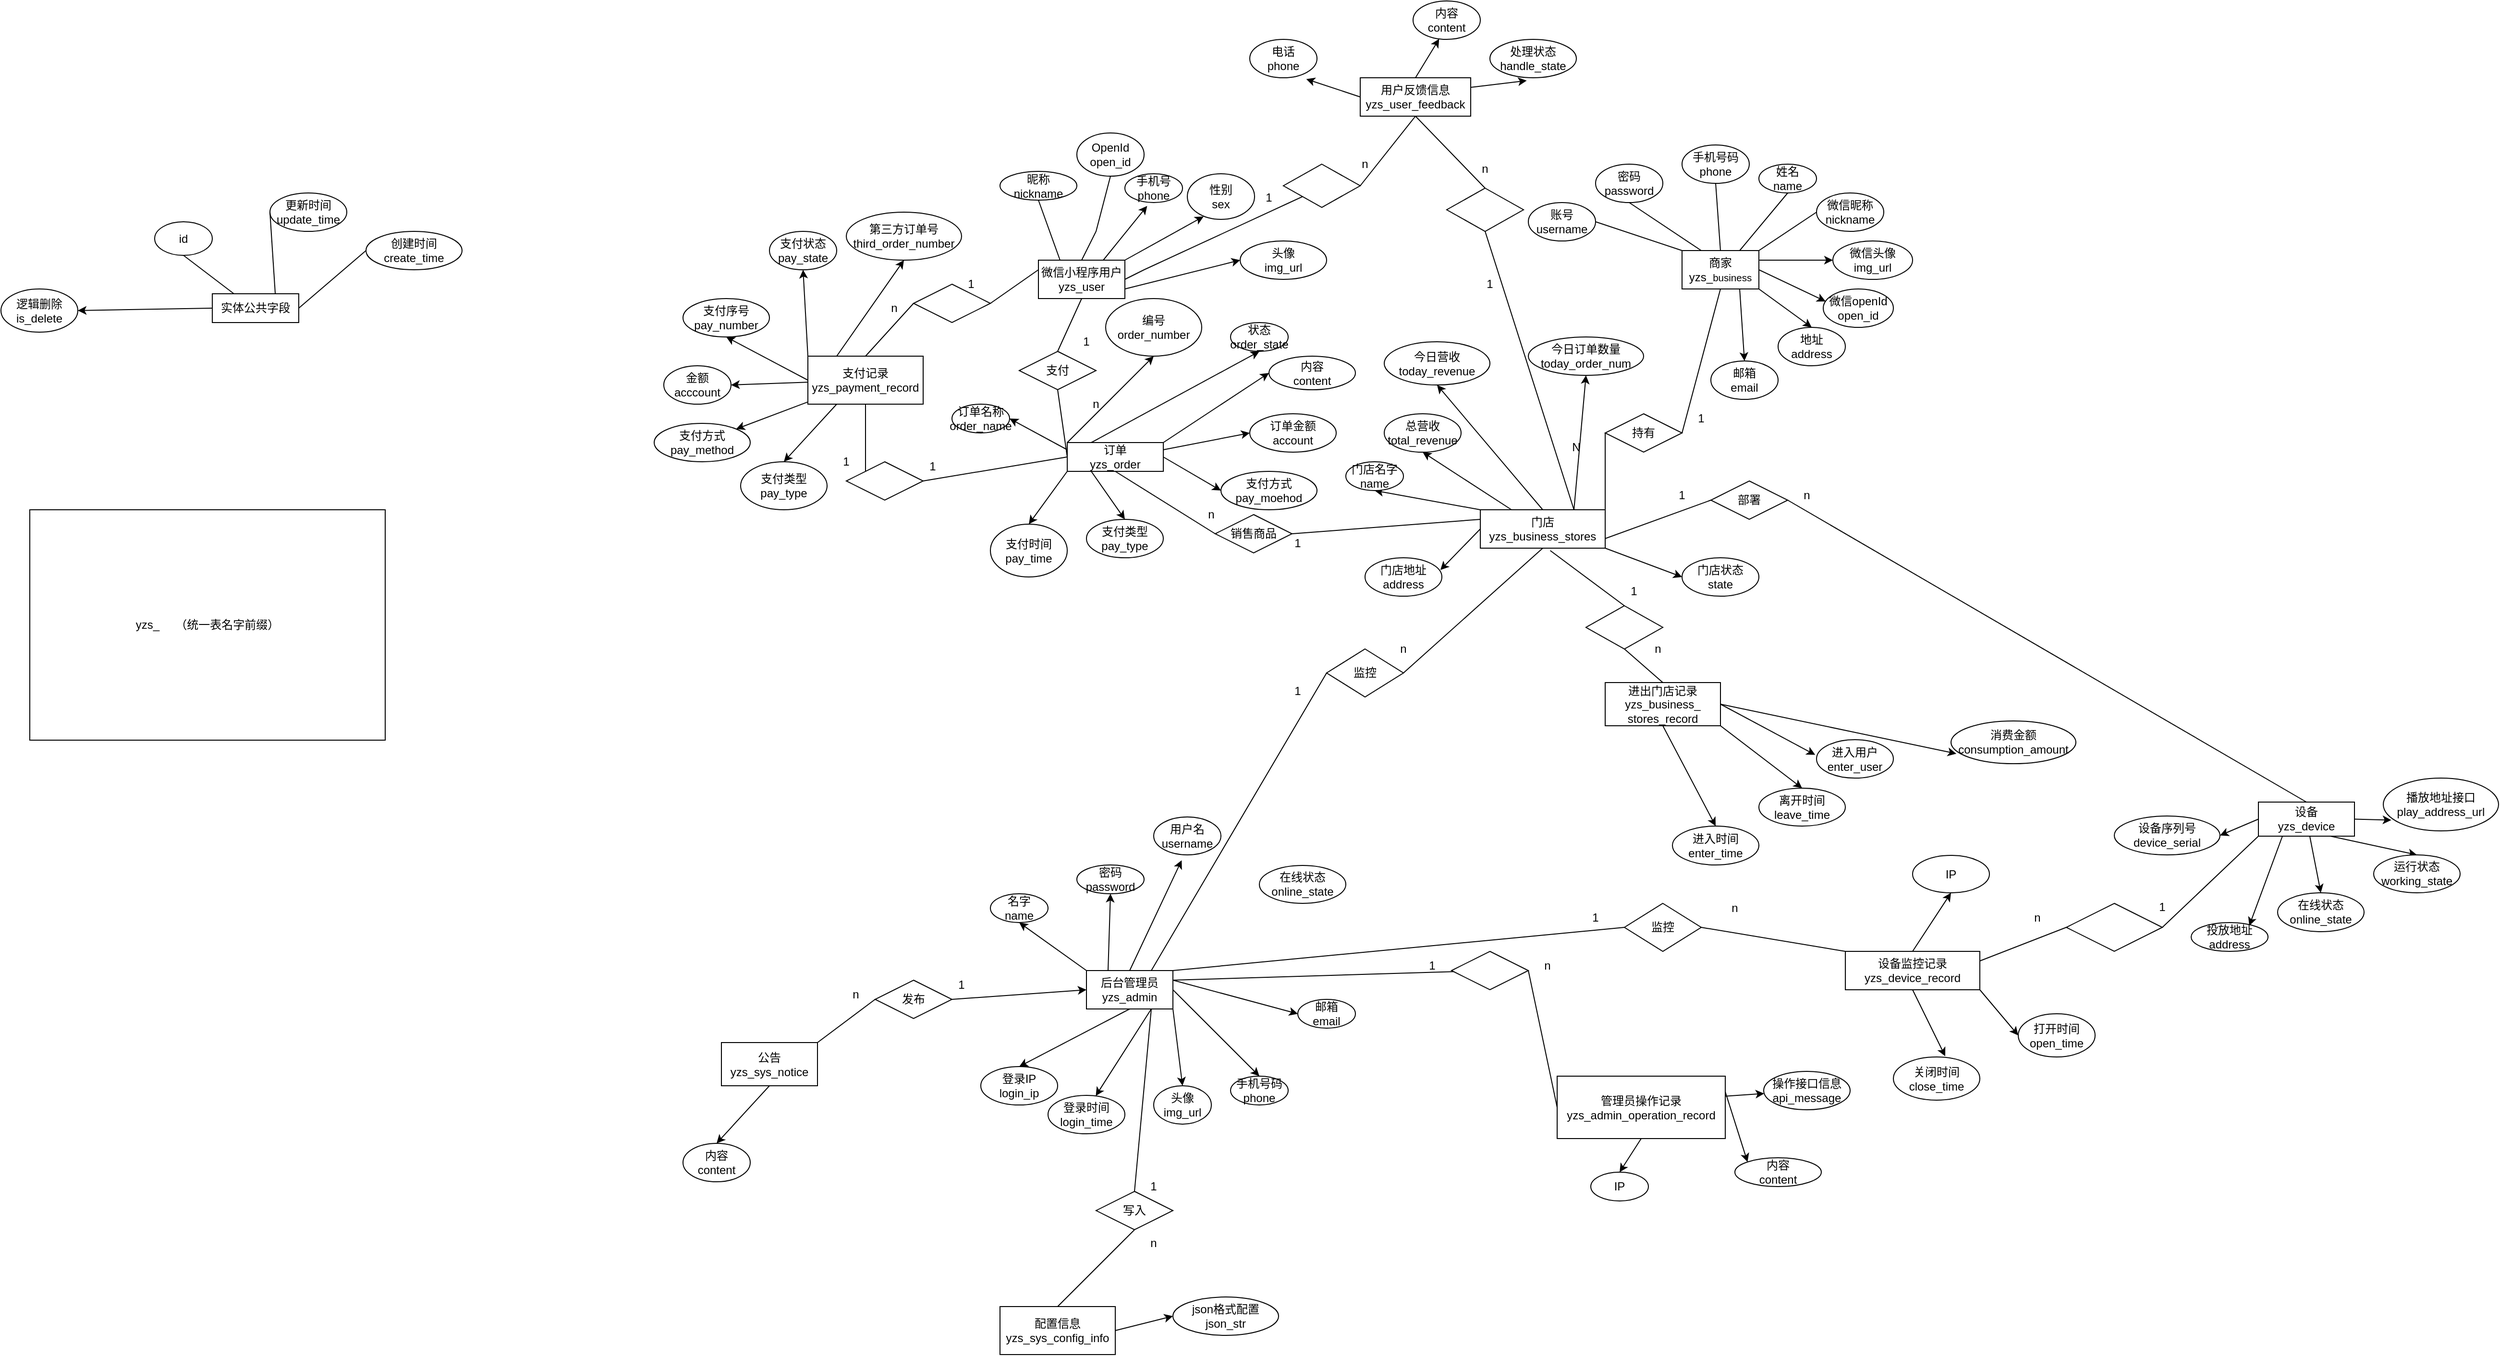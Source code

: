 <mxfile version="20.8.16" type="github">
  <diagram name="第 1 页" id="A3p9L7lCMfjLEqMclQ3G">
    <mxGraphModel dx="2944" dy="1742" grid="1" gridSize="10" guides="1" tooltips="1" connect="1" arrows="1" fold="1" page="1" pageScale="1" pageWidth="827" pageHeight="1169" math="0" shadow="0">
      <root>
        <mxCell id="0" />
        <mxCell id="1" parent="0" />
        <mxCell id="VAMhr6aVbt7RXQ_tJz3F-37" style="edgeStyle=none;rounded=0;orthogonalLoop=1;jettySize=auto;html=1;exitX=0.75;exitY=0;exitDx=0;exitDy=0;entryX=0.387;entryY=1.115;entryDx=0;entryDy=0;entryPerimeter=0;" parent="1" source="B8yuCN5iTN1aVtVMiVQH-1" target="VAMhr6aVbt7RXQ_tJz3F-36" edge="1">
          <mxGeometry relative="1" as="geometry" />
        </mxCell>
        <mxCell id="VAMhr6aVbt7RXQ_tJz3F-39" style="edgeStyle=none;rounded=0;orthogonalLoop=1;jettySize=auto;html=1;exitX=1;exitY=0.75;exitDx=0;exitDy=0;entryX=0;entryY=0.5;entryDx=0;entryDy=0;" parent="1" source="B8yuCN5iTN1aVtVMiVQH-1" target="VAMhr6aVbt7RXQ_tJz3F-38" edge="1">
          <mxGeometry relative="1" as="geometry" />
        </mxCell>
        <mxCell id="VAMhr6aVbt7RXQ_tJz3F-41" style="edgeStyle=none;rounded=0;orthogonalLoop=1;jettySize=auto;html=1;exitX=1;exitY=0;exitDx=0;exitDy=0;entryX=0.242;entryY=0.937;entryDx=0;entryDy=0;entryPerimeter=0;" parent="1" source="B8yuCN5iTN1aVtVMiVQH-1" target="VAMhr6aVbt7RXQ_tJz3F-40" edge="1">
          <mxGeometry relative="1" as="geometry" />
        </mxCell>
        <mxCell id="B8yuCN5iTN1aVtVMiVQH-1" value="微信小程序用户&lt;br&gt;yzs_user" style="rounded=0;whiteSpace=wrap;html=1;" parent="1" vertex="1">
          <mxGeometry y="130" width="90" height="40" as="geometry" />
        </mxCell>
        <mxCell id="B8yuCN5iTN1aVtVMiVQH-80" style="edgeStyle=none;rounded=0;orthogonalLoop=1;jettySize=auto;html=1;exitX=1;exitY=0.25;exitDx=0;exitDy=0;entryX=0;entryY=0.5;entryDx=0;entryDy=0;" parent="1" source="B8yuCN5iTN1aVtVMiVQH-3" target="B8yuCN5iTN1aVtVMiVQH-75" edge="1">
          <mxGeometry relative="1" as="geometry" />
        </mxCell>
        <mxCell id="B8yuCN5iTN1aVtVMiVQH-81" style="edgeStyle=none;rounded=0;orthogonalLoop=1;jettySize=auto;html=1;exitX=1;exitY=0.5;exitDx=0;exitDy=0;entryX=0.033;entryY=0.323;entryDx=0;entryDy=0;entryPerimeter=0;" parent="1" source="B8yuCN5iTN1aVtVMiVQH-3" target="B8yuCN5iTN1aVtVMiVQH-76" edge="1">
          <mxGeometry relative="1" as="geometry" />
        </mxCell>
        <mxCell id="B8yuCN5iTN1aVtVMiVQH-82" style="edgeStyle=none;rounded=0;orthogonalLoop=1;jettySize=auto;html=1;exitX=1;exitY=1;exitDx=0;exitDy=0;entryX=0.5;entryY=0;entryDx=0;entryDy=0;" parent="1" source="B8yuCN5iTN1aVtVMiVQH-3" target="B8yuCN5iTN1aVtVMiVQH-77" edge="1">
          <mxGeometry relative="1" as="geometry" />
        </mxCell>
        <mxCell id="VAMhr6aVbt7RXQ_tJz3F-45" style="edgeStyle=none;rounded=0;orthogonalLoop=1;jettySize=auto;html=1;exitX=0.75;exitY=1;exitDx=0;exitDy=0;entryX=0.5;entryY=0;entryDx=0;entryDy=0;" parent="1" source="B8yuCN5iTN1aVtVMiVQH-3" target="VAMhr6aVbt7RXQ_tJz3F-44" edge="1">
          <mxGeometry relative="1" as="geometry" />
        </mxCell>
        <mxCell id="B8yuCN5iTN1aVtVMiVQH-3" value="商家&lt;br&gt;yzs_&lt;span style=&quot;font-size: 10.286px;&quot;&gt;business&lt;/span&gt;" style="rounded=0;whiteSpace=wrap;html=1;" parent="1" vertex="1">
          <mxGeometry x="670" y="120" width="80" height="40" as="geometry" />
        </mxCell>
        <mxCell id="B8yuCN5iTN1aVtVMiVQH-83" style="edgeStyle=none;rounded=0;orthogonalLoop=1;jettySize=auto;html=1;exitX=0;exitY=0;exitDx=0;exitDy=0;entryX=0.5;entryY=1;entryDx=0;entryDy=0;" parent="1" source="B8yuCN5iTN1aVtVMiVQH-4" target="B8yuCN5iTN1aVtVMiVQH-84" edge="1">
          <mxGeometry relative="1" as="geometry">
            <mxPoint x="370" y="370" as="targetPoint" />
          </mxGeometry>
        </mxCell>
        <mxCell id="B8yuCN5iTN1aVtVMiVQH-85" style="edgeStyle=none;rounded=0;orthogonalLoop=1;jettySize=auto;html=1;exitX=0.25;exitY=0;exitDx=0;exitDy=0;entryX=0.5;entryY=1;entryDx=0;entryDy=0;" parent="1" source="B8yuCN5iTN1aVtVMiVQH-4" target="B8yuCN5iTN1aVtVMiVQH-86" edge="1">
          <mxGeometry relative="1" as="geometry">
            <mxPoint x="430" y="340" as="targetPoint" />
          </mxGeometry>
        </mxCell>
        <mxCell id="B8yuCN5iTN1aVtVMiVQH-88" style="edgeStyle=none;rounded=0;orthogonalLoop=1;jettySize=auto;html=1;exitX=0.5;exitY=0;exitDx=0;exitDy=0;entryX=0.5;entryY=1;entryDx=0;entryDy=0;" parent="1" source="B8yuCN5iTN1aVtVMiVQH-4" target="B8yuCN5iTN1aVtVMiVQH-87" edge="1">
          <mxGeometry relative="1" as="geometry" />
        </mxCell>
        <mxCell id="B8yuCN5iTN1aVtVMiVQH-90" style="edgeStyle=none;rounded=0;orthogonalLoop=1;jettySize=auto;html=1;exitX=0.75;exitY=0;exitDx=0;exitDy=0;entryX=0.5;entryY=1;entryDx=0;entryDy=0;" parent="1" source="B8yuCN5iTN1aVtVMiVQH-4" target="B8yuCN5iTN1aVtVMiVQH-89" edge="1">
          <mxGeometry relative="1" as="geometry" />
        </mxCell>
        <mxCell id="C3p-dvXYg4ZPVEeNM1CA-5" style="edgeStyle=none;rounded=0;orthogonalLoop=1;jettySize=auto;html=1;exitX=0;exitY=0.5;exitDx=0;exitDy=0;entryX=0.98;entryY=0.32;entryDx=0;entryDy=0;entryPerimeter=0;" parent="1" source="B8yuCN5iTN1aVtVMiVQH-4" target="C3p-dvXYg4ZPVEeNM1CA-4" edge="1">
          <mxGeometry relative="1" as="geometry" />
        </mxCell>
        <mxCell id="SUVwKA_2lb7hKcmVea66-3" style="edgeStyle=none;rounded=0;orthogonalLoop=1;jettySize=auto;html=1;exitX=1;exitY=1;exitDx=0;exitDy=0;entryX=0;entryY=0.5;entryDx=0;entryDy=0;" parent="1" source="B8yuCN5iTN1aVtVMiVQH-4" target="SUVwKA_2lb7hKcmVea66-1" edge="1">
          <mxGeometry relative="1" as="geometry" />
        </mxCell>
        <mxCell id="B8yuCN5iTN1aVtVMiVQH-4" value="门店&lt;br&gt;yzs_business_stores" style="rounded=0;whiteSpace=wrap;html=1;" parent="1" vertex="1">
          <mxGeometry x="460" y="390" width="130" height="40" as="geometry" />
        </mxCell>
        <mxCell id="B8yuCN5iTN1aVtVMiVQH-7" value="持有" style="rhombus;whiteSpace=wrap;html=1;" parent="1" vertex="1">
          <mxGeometry x="590" y="290" width="80" height="40" as="geometry" />
        </mxCell>
        <mxCell id="B8yuCN5iTN1aVtVMiVQH-20" value="" style="endArrow=none;html=1;rounded=0;entryX=0.5;entryY=1;entryDx=0;entryDy=0;exitX=1;exitY=0.5;exitDx=0;exitDy=0;" parent="1" source="B8yuCN5iTN1aVtVMiVQH-7" target="B8yuCN5iTN1aVtVMiVQH-3" edge="1">
          <mxGeometry width="50" height="50" relative="1" as="geometry">
            <mxPoint x="380" y="230" as="sourcePoint" />
            <mxPoint x="430" y="180" as="targetPoint" />
          </mxGeometry>
        </mxCell>
        <mxCell id="B8yuCN5iTN1aVtVMiVQH-21" value="" style="endArrow=none;html=1;rounded=0;entryX=0;entryY=0.5;entryDx=0;entryDy=0;exitX=1;exitY=0.5;exitDx=0;exitDy=0;" parent="1" source="B8yuCN5iTN1aVtVMiVQH-4" target="B8yuCN5iTN1aVtVMiVQH-7" edge="1">
          <mxGeometry width="50" height="50" relative="1" as="geometry">
            <mxPoint x="380" y="440" as="sourcePoint" />
            <mxPoint x="430" y="390" as="targetPoint" />
          </mxGeometry>
        </mxCell>
        <mxCell id="B8yuCN5iTN1aVtVMiVQH-22" value="1" style="text;html=1;strokeColor=none;fillColor=none;align=center;verticalAlign=middle;whiteSpace=wrap;rounded=0;" parent="1" vertex="1">
          <mxGeometry x="670" y="280" width="40" height="30" as="geometry" />
        </mxCell>
        <mxCell id="B8yuCN5iTN1aVtVMiVQH-23" value="N" style="text;html=1;strokeColor=none;fillColor=none;align=center;verticalAlign=middle;whiteSpace=wrap;rounded=0;" parent="1" vertex="1">
          <mxGeometry x="530" y="310" width="60" height="30" as="geometry" />
        </mxCell>
        <mxCell id="B8yuCN5iTN1aVtVMiVQH-257" style="edgeStyle=none;rounded=0;orthogonalLoop=1;jettySize=auto;html=1;exitX=0;exitY=0.5;exitDx=0;exitDy=0;entryX=1;entryY=0.5;entryDx=0;entryDy=0;" parent="1" source="B8yuCN5iTN1aVtVMiVQH-25" target="B8yuCN5iTN1aVtVMiVQH-254" edge="1">
          <mxGeometry relative="1" as="geometry" />
        </mxCell>
        <mxCell id="B8yuCN5iTN1aVtVMiVQH-258" style="edgeStyle=none;rounded=0;orthogonalLoop=1;jettySize=auto;html=1;exitX=0.25;exitY=1;exitDx=0;exitDy=0;entryX=0.756;entryY=0.111;entryDx=0;entryDy=0;entryPerimeter=0;" parent="1" source="B8yuCN5iTN1aVtVMiVQH-25" target="B8yuCN5iTN1aVtVMiVQH-255" edge="1">
          <mxGeometry relative="1" as="geometry" />
        </mxCell>
        <mxCell id="B8yuCN5iTN1aVtVMiVQH-259" style="edgeStyle=none;rounded=0;orthogonalLoop=1;jettySize=auto;html=1;entryX=0.5;entryY=0;entryDx=0;entryDy=0;" parent="1" source="B8yuCN5iTN1aVtVMiVQH-25" target="B8yuCN5iTN1aVtVMiVQH-256" edge="1">
          <mxGeometry relative="1" as="geometry" />
        </mxCell>
        <mxCell id="VAMhr6aVbt7RXQ_tJz3F-4" style="edgeStyle=none;rounded=0;orthogonalLoop=1;jettySize=auto;html=1;exitX=0.75;exitY=1;exitDx=0;exitDy=0;entryX=0.5;entryY=0;entryDx=0;entryDy=0;" parent="1" source="B8yuCN5iTN1aVtVMiVQH-25" target="VAMhr6aVbt7RXQ_tJz3F-3" edge="1">
          <mxGeometry relative="1" as="geometry" />
        </mxCell>
        <mxCell id="VAMhr6aVbt7RXQ_tJz3F-43" style="edgeStyle=none;rounded=0;orthogonalLoop=1;jettySize=auto;html=1;exitX=1;exitY=0.5;exitDx=0;exitDy=0;entryX=0.07;entryY=0.795;entryDx=0;entryDy=0;entryPerimeter=0;" parent="1" source="B8yuCN5iTN1aVtVMiVQH-25" target="VAMhr6aVbt7RXQ_tJz3F-42" edge="1">
          <mxGeometry relative="1" as="geometry" />
        </mxCell>
        <mxCell id="B8yuCN5iTN1aVtVMiVQH-25" value="设备&lt;br&gt;yzs_device" style="rounded=0;whiteSpace=wrap;html=1;" parent="1" vertex="1">
          <mxGeometry x="1270" y="694.5" width="100" height="35.5" as="geometry" />
        </mxCell>
        <mxCell id="B8yuCN5iTN1aVtVMiVQH-27" value="部署" style="rhombus;whiteSpace=wrap;html=1;" parent="1" vertex="1">
          <mxGeometry x="700" y="360" width="80" height="40" as="geometry" />
        </mxCell>
        <mxCell id="B8yuCN5iTN1aVtVMiVQH-32" value="id&lt;br&gt;" style="ellipse;whiteSpace=wrap;html=1;" parent="1" vertex="1">
          <mxGeometry x="-920" y="90" width="60" height="35" as="geometry" />
        </mxCell>
        <mxCell id="B8yuCN5iTN1aVtVMiVQH-33" style="edgeStyle=none;rounded=0;orthogonalLoop=1;jettySize=auto;html=1;entryX=0.5;entryY=1;entryDx=0;entryDy=0;" parent="1" source="B8yuCN5iTN1aVtVMiVQH-32" target="B8yuCN5iTN1aVtVMiVQH-32" edge="1">
          <mxGeometry relative="1" as="geometry" />
        </mxCell>
        <mxCell id="B8yuCN5iTN1aVtVMiVQH-34" value="" style="endArrow=none;html=1;rounded=0;exitX=0.5;exitY=1;exitDx=0;exitDy=0;entryX=0.25;entryY=0;entryDx=0;entryDy=0;" parent="1" source="B8yuCN5iTN1aVtVMiVQH-32" target="B8yuCN5iTN1aVtVMiVQH-78" edge="1">
          <mxGeometry width="50" height="50" relative="1" as="geometry">
            <mxPoint x="-170" y="185" as="sourcePoint" />
            <mxPoint x="-120" y="135" as="targetPoint" />
          </mxGeometry>
        </mxCell>
        <mxCell id="B8yuCN5iTN1aVtVMiVQH-35" value="昵称&lt;br&gt;nickname" style="ellipse;whiteSpace=wrap;html=1;" parent="1" vertex="1">
          <mxGeometry x="-40" y="37.5" width="80" height="30" as="geometry" />
        </mxCell>
        <mxCell id="B8yuCN5iTN1aVtVMiVQH-36" value="" style="endArrow=none;html=1;rounded=0;exitX=0.25;exitY=0;exitDx=0;exitDy=0;entryX=0.5;entryY=1;entryDx=0;entryDy=0;" parent="1" source="B8yuCN5iTN1aVtVMiVQH-1" target="B8yuCN5iTN1aVtVMiVQH-35" edge="1">
          <mxGeometry width="50" height="50" relative="1" as="geometry">
            <mxPoint x="-40" y="110" as="sourcePoint" />
            <mxPoint x="10" y="60" as="targetPoint" />
          </mxGeometry>
        </mxCell>
        <mxCell id="B8yuCN5iTN1aVtVMiVQH-37" value="OpenId&lt;br&gt;open_id" style="ellipse;whiteSpace=wrap;html=1;" parent="1" vertex="1">
          <mxGeometry x="40" y="-2.5" width="70" height="45" as="geometry" />
        </mxCell>
        <mxCell id="B8yuCN5iTN1aVtVMiVQH-39" value="" style="endArrow=none;html=1;rounded=0;exitX=0.5;exitY=0;exitDx=0;exitDy=0;entryX=0.5;entryY=1;entryDx=0;entryDy=0;" parent="1" source="B8yuCN5iTN1aVtVMiVQH-1" target="B8yuCN5iTN1aVtVMiVQH-37" edge="1">
          <mxGeometry width="50" height="50" relative="1" as="geometry">
            <mxPoint x="37.5" y="150" as="sourcePoint" />
            <mxPoint x="30" y="80" as="targetPoint" />
            <Array as="points">
              <mxPoint x="60" y="100" />
            </Array>
          </mxGeometry>
        </mxCell>
        <mxCell id="B8yuCN5iTN1aVtVMiVQH-45" value="创建时间&lt;br&gt;create_time" style="ellipse;whiteSpace=wrap;html=1;" parent="1" vertex="1">
          <mxGeometry x="-700" y="100" width="100" height="40" as="geometry" />
        </mxCell>
        <mxCell id="B8yuCN5iTN1aVtVMiVQH-46" value="" style="endArrow=none;html=1;rounded=0;exitX=1;exitY=0.5;exitDx=0;exitDy=0;entryX=0;entryY=0.5;entryDx=0;entryDy=0;" parent="1" source="B8yuCN5iTN1aVtVMiVQH-78" target="B8yuCN5iTN1aVtVMiVQH-45" edge="1">
          <mxGeometry width="50" height="50" relative="1" as="geometry">
            <mxPoint x="100" y="70" as="sourcePoint" />
            <mxPoint x="150" y="20" as="targetPoint" />
          </mxGeometry>
        </mxCell>
        <mxCell id="B8yuCN5iTN1aVtVMiVQH-48" value="更新时间&lt;br&gt;update_time" style="ellipse;whiteSpace=wrap;html=1;" parent="1" vertex="1">
          <mxGeometry x="-800" y="60" width="80" height="40" as="geometry" />
        </mxCell>
        <mxCell id="B8yuCN5iTN1aVtVMiVQH-49" value="" style="endArrow=none;html=1;rounded=0;exitX=0;exitY=0.5;exitDx=0;exitDy=0;entryX=0.75;entryY=1;entryDx=0;entryDy=0;" parent="1" source="B8yuCN5iTN1aVtVMiVQH-48" target="B8yuCN5iTN1aVtVMiVQH-78" edge="1">
          <mxGeometry width="50" height="50" relative="1" as="geometry">
            <mxPoint x="-380" y="215" as="sourcePoint" />
            <mxPoint x="-330" y="165" as="targetPoint" />
          </mxGeometry>
        </mxCell>
        <mxCell id="B8yuCN5iTN1aVtVMiVQH-61" value="账号&lt;br&gt;username" style="ellipse;whiteSpace=wrap;html=1;" parent="1" vertex="1">
          <mxGeometry x="510" y="70" width="70" height="40" as="geometry" />
        </mxCell>
        <mxCell id="B8yuCN5iTN1aVtVMiVQH-63" value="" style="endArrow=none;html=1;rounded=0;exitX=1;exitY=0.5;exitDx=0;exitDy=0;entryX=0;entryY=0;entryDx=0;entryDy=0;" parent="1" source="B8yuCN5iTN1aVtVMiVQH-61" target="B8yuCN5iTN1aVtVMiVQH-3" edge="1">
          <mxGeometry width="50" height="50" relative="1" as="geometry">
            <mxPoint x="600" y="100" as="sourcePoint" />
            <mxPoint x="650" y="50" as="targetPoint" />
          </mxGeometry>
        </mxCell>
        <mxCell id="B8yuCN5iTN1aVtVMiVQH-64" value="密码&lt;br&gt;password" style="ellipse;whiteSpace=wrap;html=1;" parent="1" vertex="1">
          <mxGeometry x="580" y="30" width="70" height="40" as="geometry" />
        </mxCell>
        <mxCell id="B8yuCN5iTN1aVtVMiVQH-65" value="" style="endArrow=none;html=1;rounded=0;entryX=0.25;entryY=0;entryDx=0;entryDy=0;exitX=0.5;exitY=1;exitDx=0;exitDy=0;" parent="1" source="B8yuCN5iTN1aVtVMiVQH-64" target="B8yuCN5iTN1aVtVMiVQH-3" edge="1">
          <mxGeometry width="50" height="50" relative="1" as="geometry">
            <mxPoint x="630" y="80" as="sourcePoint" />
            <mxPoint x="680" y="20" as="targetPoint" />
          </mxGeometry>
        </mxCell>
        <mxCell id="B8yuCN5iTN1aVtVMiVQH-70" value="手机号码&lt;br&gt;phone" style="ellipse;whiteSpace=wrap;html=1;" parent="1" vertex="1">
          <mxGeometry x="670" y="10" width="70" height="40" as="geometry" />
        </mxCell>
        <mxCell id="B8yuCN5iTN1aVtVMiVQH-71" value="" style="endArrow=none;html=1;rounded=0;exitX=0.5;exitY=0;exitDx=0;exitDy=0;entryX=0.5;entryY=1;entryDx=0;entryDy=0;" parent="1" source="B8yuCN5iTN1aVtVMiVQH-3" target="B8yuCN5iTN1aVtVMiVQH-70" edge="1">
          <mxGeometry width="50" height="50" relative="1" as="geometry">
            <mxPoint x="650" y="100" as="sourcePoint" />
            <mxPoint x="680" y="60" as="targetPoint" />
          </mxGeometry>
        </mxCell>
        <mxCell id="B8yuCN5iTN1aVtVMiVQH-72" value="姓名&lt;br&gt;name" style="ellipse;whiteSpace=wrap;html=1;" parent="1" vertex="1">
          <mxGeometry x="750" y="30" width="60" height="30" as="geometry" />
        </mxCell>
        <mxCell id="B8yuCN5iTN1aVtVMiVQH-73" value="" style="endArrow=none;html=1;rounded=0;exitX=0.75;exitY=0;exitDx=0;exitDy=0;entryX=0.5;entryY=1;entryDx=0;entryDy=0;" parent="1" source="B8yuCN5iTN1aVtVMiVQH-3" target="B8yuCN5iTN1aVtVMiVQH-72" edge="1">
          <mxGeometry width="50" height="50" relative="1" as="geometry">
            <mxPoint x="760" y="140" as="sourcePoint" />
            <mxPoint x="810" y="90" as="targetPoint" />
          </mxGeometry>
        </mxCell>
        <mxCell id="B8yuCN5iTN1aVtVMiVQH-74" value="微信昵称&lt;br&gt;nickname" style="ellipse;whiteSpace=wrap;html=1;" parent="1" vertex="1">
          <mxGeometry x="810" y="60" width="70" height="40" as="geometry" />
        </mxCell>
        <mxCell id="B8yuCN5iTN1aVtVMiVQH-75" value="微信头像&lt;br&gt;img_url" style="ellipse;whiteSpace=wrap;html=1;" parent="1" vertex="1">
          <mxGeometry x="827" y="110" width="83" height="40" as="geometry" />
        </mxCell>
        <mxCell id="B8yuCN5iTN1aVtVMiVQH-76" value="微信openId&lt;br&gt;open_id" style="ellipse;whiteSpace=wrap;html=1;" parent="1" vertex="1">
          <mxGeometry x="817" y="160" width="73" height="40" as="geometry" />
        </mxCell>
        <mxCell id="B8yuCN5iTN1aVtVMiVQH-77" value="地址&lt;br&gt;address" style="ellipse;whiteSpace=wrap;html=1;" parent="1" vertex="1">
          <mxGeometry x="770" y="200" width="70" height="40" as="geometry" />
        </mxCell>
        <mxCell id="C3p-dvXYg4ZPVEeNM1CA-3" style="edgeStyle=none;rounded=0;orthogonalLoop=1;jettySize=auto;html=1;exitX=0;exitY=0.5;exitDx=0;exitDy=0;entryX=1;entryY=0.5;entryDx=0;entryDy=0;" parent="1" source="B8yuCN5iTN1aVtVMiVQH-78" target="C3p-dvXYg4ZPVEeNM1CA-1" edge="1">
          <mxGeometry relative="1" as="geometry" />
        </mxCell>
        <mxCell id="B8yuCN5iTN1aVtVMiVQH-78" value="实体公共字段" style="rounded=0;whiteSpace=wrap;html=1;" parent="1" vertex="1">
          <mxGeometry x="-860" y="165" width="90" height="30" as="geometry" />
        </mxCell>
        <mxCell id="B8yuCN5iTN1aVtVMiVQH-79" value="" style="endArrow=none;html=1;rounded=0;exitX=1;exitY=0;exitDx=0;exitDy=0;entryX=0;entryY=0.5;entryDx=0;entryDy=0;" parent="1" source="B8yuCN5iTN1aVtVMiVQH-3" target="B8yuCN5iTN1aVtVMiVQH-74" edge="1">
          <mxGeometry width="50" height="50" relative="1" as="geometry">
            <mxPoint x="760" y="160" as="sourcePoint" />
            <mxPoint x="810" y="110" as="targetPoint" />
          </mxGeometry>
        </mxCell>
        <mxCell id="B8yuCN5iTN1aVtVMiVQH-84" value="门店名字&lt;br&gt;name" style="ellipse;whiteSpace=wrap;html=1;" parent="1" vertex="1">
          <mxGeometry x="320" y="340" width="60" height="30" as="geometry" />
        </mxCell>
        <mxCell id="B8yuCN5iTN1aVtVMiVQH-86" value="总营收&lt;br&gt;total_revenue" style="ellipse;whiteSpace=wrap;html=1;" parent="1" vertex="1">
          <mxGeometry x="360" y="290" width="80" height="40" as="geometry" />
        </mxCell>
        <mxCell id="B8yuCN5iTN1aVtVMiVQH-87" value="今日营收&lt;br&gt;today_revenue" style="ellipse;whiteSpace=wrap;html=1;" parent="1" vertex="1">
          <mxGeometry x="360" y="215" width="110" height="45" as="geometry" />
        </mxCell>
        <mxCell id="B8yuCN5iTN1aVtVMiVQH-89" value="今日订单数量&lt;br&gt;today_order_num" style="ellipse;whiteSpace=wrap;html=1;" parent="1" vertex="1">
          <mxGeometry x="510" y="210" width="120" height="40" as="geometry" />
        </mxCell>
        <mxCell id="B8yuCN5iTN1aVtVMiVQH-105" style="edgeStyle=none;rounded=0;orthogonalLoop=1;jettySize=auto;html=1;exitX=0.25;exitY=0;exitDx=0;exitDy=0;entryX=0.5;entryY=1;entryDx=0;entryDy=0;" parent="1" source="B8yuCN5iTN1aVtVMiVQH-100" target="B8yuCN5iTN1aVtVMiVQH-104" edge="1">
          <mxGeometry relative="1" as="geometry" />
        </mxCell>
        <mxCell id="B8yuCN5iTN1aVtVMiVQH-106" style="edgeStyle=none;rounded=0;orthogonalLoop=1;jettySize=auto;html=1;exitX=0.5;exitY=0;exitDx=0;exitDy=0;entryX=0.416;entryY=1.141;entryDx=0;entryDy=0;entryPerimeter=0;" parent="1" source="B8yuCN5iTN1aVtVMiVQH-100" target="B8yuCN5iTN1aVtVMiVQH-101" edge="1">
          <mxGeometry relative="1" as="geometry" />
        </mxCell>
        <mxCell id="B8yuCN5iTN1aVtVMiVQH-109" style="edgeStyle=none;rounded=0;orthogonalLoop=1;jettySize=auto;html=1;exitX=1;exitY=0.25;exitDx=0;exitDy=0;entryX=0;entryY=0.5;entryDx=0;entryDy=0;" parent="1" source="B8yuCN5iTN1aVtVMiVQH-100" target="B8yuCN5iTN1aVtVMiVQH-108" edge="1">
          <mxGeometry relative="1" as="geometry" />
        </mxCell>
        <mxCell id="B8yuCN5iTN1aVtVMiVQH-115" style="edgeStyle=none;rounded=0;orthogonalLoop=1;jettySize=auto;html=1;exitX=1;exitY=0.5;exitDx=0;exitDy=0;entryX=0.5;entryY=0;entryDx=0;entryDy=0;" parent="1" source="B8yuCN5iTN1aVtVMiVQH-100" target="B8yuCN5iTN1aVtVMiVQH-110" edge="1">
          <mxGeometry relative="1" as="geometry" />
        </mxCell>
        <mxCell id="B8yuCN5iTN1aVtVMiVQH-117" style="edgeStyle=none;rounded=0;orthogonalLoop=1;jettySize=auto;html=1;exitX=1;exitY=1;exitDx=0;exitDy=0;entryX=0.5;entryY=0;entryDx=0;entryDy=0;" parent="1" source="B8yuCN5iTN1aVtVMiVQH-100" target="B8yuCN5iTN1aVtVMiVQH-112" edge="1">
          <mxGeometry relative="1" as="geometry" />
        </mxCell>
        <mxCell id="B8yuCN5iTN1aVtVMiVQH-118" style="edgeStyle=none;rounded=0;orthogonalLoop=1;jettySize=auto;html=1;exitX=0.75;exitY=1;exitDx=0;exitDy=0;entryX=0.621;entryY=0.014;entryDx=0;entryDy=0;entryPerimeter=0;" parent="1" source="B8yuCN5iTN1aVtVMiVQH-100" target="B8yuCN5iTN1aVtVMiVQH-113" edge="1">
          <mxGeometry relative="1" as="geometry" />
        </mxCell>
        <mxCell id="B8yuCN5iTN1aVtVMiVQH-119" style="edgeStyle=none;rounded=0;orthogonalLoop=1;jettySize=auto;html=1;exitX=0.5;exitY=1;exitDx=0;exitDy=0;entryX=0.5;entryY=0;entryDx=0;entryDy=0;" parent="1" source="B8yuCN5iTN1aVtVMiVQH-100" target="B8yuCN5iTN1aVtVMiVQH-114" edge="1">
          <mxGeometry relative="1" as="geometry" />
        </mxCell>
        <mxCell id="B8yuCN5iTN1aVtVMiVQH-122" style="edgeStyle=none;rounded=0;orthogonalLoop=1;jettySize=auto;html=1;exitX=0;exitY=0;exitDx=0;exitDy=0;entryX=0.5;entryY=1;entryDx=0;entryDy=0;" parent="1" source="B8yuCN5iTN1aVtVMiVQH-100" target="B8yuCN5iTN1aVtVMiVQH-121" edge="1">
          <mxGeometry relative="1" as="geometry" />
        </mxCell>
        <mxCell id="B8yuCN5iTN1aVtVMiVQH-100" value="后台管理员&lt;br&gt;yzs_admin" style="rounded=0;whiteSpace=wrap;html=1;" parent="1" vertex="1">
          <mxGeometry x="50" y="870" width="90" height="40" as="geometry" />
        </mxCell>
        <mxCell id="B8yuCN5iTN1aVtVMiVQH-101" value="用户名&lt;br&gt;username" style="ellipse;whiteSpace=wrap;html=1;" parent="1" vertex="1">
          <mxGeometry x="120" y="710" width="70" height="39.5" as="geometry" />
        </mxCell>
        <mxCell id="B8yuCN5iTN1aVtVMiVQH-104" value="密码&lt;br&gt;password" style="ellipse;whiteSpace=wrap;html=1;" parent="1" vertex="1">
          <mxGeometry x="40" y="760" width="70" height="30" as="geometry" />
        </mxCell>
        <mxCell id="B8yuCN5iTN1aVtVMiVQH-108" value="邮箱&lt;br&gt;email" style="ellipse;whiteSpace=wrap;html=1;" parent="1" vertex="1">
          <mxGeometry x="270" y="900" width="60" height="30" as="geometry" />
        </mxCell>
        <mxCell id="B8yuCN5iTN1aVtVMiVQH-110" value="手机号码&lt;br&gt;phone" style="ellipse;whiteSpace=wrap;html=1;" parent="1" vertex="1">
          <mxGeometry x="200" y="980" width="60" height="30" as="geometry" />
        </mxCell>
        <mxCell id="B8yuCN5iTN1aVtVMiVQH-112" value="头像&lt;br&gt;img_url" style="ellipse;whiteSpace=wrap;html=1;" parent="1" vertex="1">
          <mxGeometry x="120" y="990" width="60" height="40" as="geometry" />
        </mxCell>
        <mxCell id="B8yuCN5iTN1aVtVMiVQH-113" value="登录时间&lt;br&gt;login_time" style="ellipse;whiteSpace=wrap;html=1;" parent="1" vertex="1">
          <mxGeometry x="10" y="1000" width="80" height="40" as="geometry" />
        </mxCell>
        <mxCell id="B8yuCN5iTN1aVtVMiVQH-114" value="登录IP&lt;br&gt;login_ip" style="ellipse;whiteSpace=wrap;html=1;" parent="1" vertex="1">
          <mxGeometry x="-60" y="970" width="80" height="40" as="geometry" />
        </mxCell>
        <mxCell id="B8yuCN5iTN1aVtVMiVQH-121" value="名字&lt;br&gt;name" style="ellipse;whiteSpace=wrap;html=1;" parent="1" vertex="1">
          <mxGeometry x="-50" y="790" width="60" height="30" as="geometry" />
        </mxCell>
        <mxCell id="B8yuCN5iTN1aVtVMiVQH-148" style="edgeStyle=none;rounded=0;orthogonalLoop=1;jettySize=auto;html=1;exitX=0;exitY=0;exitDx=0;exitDy=0;entryX=0.5;entryY=1;entryDx=0;entryDy=0;" parent="1" source="B8yuCN5iTN1aVtVMiVQH-123" target="B8yuCN5iTN1aVtVMiVQH-139" edge="1">
          <mxGeometry relative="1" as="geometry" />
        </mxCell>
        <mxCell id="B8yuCN5iTN1aVtVMiVQH-149" style="edgeStyle=none;rounded=0;orthogonalLoop=1;jettySize=auto;html=1;exitX=0.25;exitY=0;exitDx=0;exitDy=0;entryX=0.5;entryY=1;entryDx=0;entryDy=0;" parent="1" source="B8yuCN5iTN1aVtVMiVQH-123" target="B8yuCN5iTN1aVtVMiVQH-140" edge="1">
          <mxGeometry relative="1" as="geometry" />
        </mxCell>
        <mxCell id="B8yuCN5iTN1aVtVMiVQH-151" style="edgeStyle=none;rounded=0;orthogonalLoop=1;jettySize=auto;html=1;exitX=1;exitY=0;exitDx=0;exitDy=0;entryX=0;entryY=0.5;entryDx=0;entryDy=0;" parent="1" source="B8yuCN5iTN1aVtVMiVQH-123" target="B8yuCN5iTN1aVtVMiVQH-142" edge="1">
          <mxGeometry relative="1" as="geometry" />
        </mxCell>
        <mxCell id="B8yuCN5iTN1aVtVMiVQH-152" style="edgeStyle=none;rounded=0;orthogonalLoop=1;jettySize=auto;html=1;exitX=1;exitY=0.25;exitDx=0;exitDy=0;entryX=0;entryY=0.5;entryDx=0;entryDy=0;" parent="1" source="B8yuCN5iTN1aVtVMiVQH-123" target="B8yuCN5iTN1aVtVMiVQH-143" edge="1">
          <mxGeometry relative="1" as="geometry" />
        </mxCell>
        <mxCell id="B8yuCN5iTN1aVtVMiVQH-153" style="edgeStyle=none;rounded=0;orthogonalLoop=1;jettySize=auto;html=1;exitX=1;exitY=0.5;exitDx=0;exitDy=0;entryX=0;entryY=0.5;entryDx=0;entryDy=0;" parent="1" source="B8yuCN5iTN1aVtVMiVQH-123" target="B8yuCN5iTN1aVtVMiVQH-144" edge="1">
          <mxGeometry relative="1" as="geometry" />
        </mxCell>
        <mxCell id="VAMhr6aVbt7RXQ_tJz3F-47" style="edgeStyle=none;rounded=0;orthogonalLoop=1;jettySize=auto;html=1;exitX=0.25;exitY=1;exitDx=0;exitDy=0;entryX=0.5;entryY=0;entryDx=0;entryDy=0;" parent="1" source="B8yuCN5iTN1aVtVMiVQH-123" target="VAMhr6aVbt7RXQ_tJz3F-46" edge="1">
          <mxGeometry relative="1" as="geometry" />
        </mxCell>
        <mxCell id="VAMhr6aVbt7RXQ_tJz3F-49" style="edgeStyle=none;rounded=0;orthogonalLoop=1;jettySize=auto;html=1;exitX=0;exitY=1;exitDx=0;exitDy=0;entryX=0.5;entryY=0;entryDx=0;entryDy=0;" parent="1" source="B8yuCN5iTN1aVtVMiVQH-123" target="VAMhr6aVbt7RXQ_tJz3F-48" edge="1">
          <mxGeometry relative="1" as="geometry" />
        </mxCell>
        <mxCell id="p3wQXMxM5sWAXGsi_Y-v-2" style="rounded=0;orthogonalLoop=1;jettySize=auto;html=1;exitX=0;exitY=0.25;exitDx=0;exitDy=0;entryX=1;entryY=0.5;entryDx=0;entryDy=0;" parent="1" source="B8yuCN5iTN1aVtVMiVQH-123" target="p3wQXMxM5sWAXGsi_Y-v-1" edge="1">
          <mxGeometry relative="1" as="geometry">
            <mxPoint x="30" y="328" as="targetPoint" />
          </mxGeometry>
        </mxCell>
        <mxCell id="B8yuCN5iTN1aVtVMiVQH-123" value="订单&lt;br&gt;yzs_order" style="rounded=0;whiteSpace=wrap;html=1;" parent="1" vertex="1">
          <mxGeometry x="30" y="320" width="100" height="30" as="geometry" />
        </mxCell>
        <mxCell id="B8yuCN5iTN1aVtVMiVQH-124" value="支付" style="rhombus;whiteSpace=wrap;html=1;" parent="1" vertex="1">
          <mxGeometry x="-20" y="225" width="80" height="40" as="geometry" />
        </mxCell>
        <mxCell id="B8yuCN5iTN1aVtVMiVQH-125" value="" style="endArrow=none;html=1;rounded=0;entryX=0.5;entryY=1;entryDx=0;entryDy=0;exitX=0.5;exitY=0;exitDx=0;exitDy=0;" parent="1" source="B8yuCN5iTN1aVtVMiVQH-124" target="B8yuCN5iTN1aVtVMiVQH-1" edge="1">
          <mxGeometry width="50" height="50" relative="1" as="geometry">
            <mxPoint x="-20" y="220" as="sourcePoint" />
            <mxPoint x="30" y="170" as="targetPoint" />
          </mxGeometry>
        </mxCell>
        <mxCell id="B8yuCN5iTN1aVtVMiVQH-126" value="" style="endArrow=none;html=1;rounded=0;exitX=0.5;exitY=1;exitDx=0;exitDy=0;entryX=0;entryY=0.5;entryDx=0;entryDy=0;" parent="1" source="B8yuCN5iTN1aVtVMiVQH-124" target="B8yuCN5iTN1aVtVMiVQH-123" edge="1">
          <mxGeometry width="50" height="50" relative="1" as="geometry">
            <mxPoint x="140" y="280" as="sourcePoint" />
            <mxPoint x="190" y="230" as="targetPoint" />
          </mxGeometry>
        </mxCell>
        <mxCell id="B8yuCN5iTN1aVtVMiVQH-127" value="1" style="text;html=1;strokeColor=none;fillColor=none;align=center;verticalAlign=middle;whiteSpace=wrap;rounded=0;" parent="1" vertex="1">
          <mxGeometry x="20" y="200" width="60" height="30" as="geometry" />
        </mxCell>
        <mxCell id="B8yuCN5iTN1aVtVMiVQH-128" value="n" style="text;html=1;strokeColor=none;fillColor=none;align=center;verticalAlign=middle;whiteSpace=wrap;rounded=0;" parent="1" vertex="1">
          <mxGeometry x="30" y="265" width="60" height="30" as="geometry" />
        </mxCell>
        <mxCell id="B8yuCN5iTN1aVtVMiVQH-134" value="销售商品" style="rhombus;whiteSpace=wrap;html=1;" parent="1" vertex="1">
          <mxGeometry x="184" y="395" width="80" height="40" as="geometry" />
        </mxCell>
        <mxCell id="B8yuCN5iTN1aVtVMiVQH-135" value="" style="endArrow=none;html=1;rounded=0;entryX=0.5;entryY=1;entryDx=0;entryDy=0;exitX=0;exitY=0.5;exitDx=0;exitDy=0;" parent="1" source="B8yuCN5iTN1aVtVMiVQH-134" target="B8yuCN5iTN1aVtVMiVQH-123" edge="1">
          <mxGeometry width="50" height="50" relative="1" as="geometry">
            <mxPoint x="390" y="330" as="sourcePoint" />
            <mxPoint x="440" y="280" as="targetPoint" />
          </mxGeometry>
        </mxCell>
        <mxCell id="B8yuCN5iTN1aVtVMiVQH-136" value="" style="endArrow=none;html=1;rounded=0;entryX=1;entryY=0.5;entryDx=0;entryDy=0;exitX=0;exitY=0.25;exitDx=0;exitDy=0;" parent="1" source="B8yuCN5iTN1aVtVMiVQH-4" target="B8yuCN5iTN1aVtVMiVQH-134" edge="1">
          <mxGeometry width="50" height="50" relative="1" as="geometry">
            <mxPoint x="194" y="425" as="sourcePoint" />
            <mxPoint x="100.0" y="355" as="targetPoint" />
          </mxGeometry>
        </mxCell>
        <mxCell id="B8yuCN5iTN1aVtVMiVQH-137" value="1" style="text;html=1;strokeColor=none;fillColor=none;align=center;verticalAlign=middle;whiteSpace=wrap;rounded=0;" parent="1" vertex="1">
          <mxGeometry x="240" y="410" width="60" height="30" as="geometry" />
        </mxCell>
        <mxCell id="B8yuCN5iTN1aVtVMiVQH-138" value="n" style="text;html=1;strokeColor=none;fillColor=none;align=center;verticalAlign=middle;whiteSpace=wrap;rounded=0;" parent="1" vertex="1">
          <mxGeometry x="150" y="380" width="60" height="30" as="geometry" />
        </mxCell>
        <mxCell id="B8yuCN5iTN1aVtVMiVQH-139" value="编号&lt;br&gt;order_number" style="ellipse;whiteSpace=wrap;html=1;" parent="1" vertex="1">
          <mxGeometry x="70" y="170" width="100" height="60" as="geometry" />
        </mxCell>
        <mxCell id="B8yuCN5iTN1aVtVMiVQH-140" value="状态&lt;br&gt;order_state" style="ellipse;whiteSpace=wrap;html=1;" parent="1" vertex="1">
          <mxGeometry x="200" y="195" width="60" height="30" as="geometry" />
        </mxCell>
        <mxCell id="B8yuCN5iTN1aVtVMiVQH-142" value="内容&lt;br&gt;content" style="ellipse;whiteSpace=wrap;html=1;" parent="1" vertex="1">
          <mxGeometry x="240" y="230" width="90" height="35" as="geometry" />
        </mxCell>
        <mxCell id="B8yuCN5iTN1aVtVMiVQH-143" value="订单金额&lt;br&gt;account" style="ellipse;whiteSpace=wrap;html=1;" parent="1" vertex="1">
          <mxGeometry x="220" y="290" width="90" height="40" as="geometry" />
        </mxCell>
        <mxCell id="B8yuCN5iTN1aVtVMiVQH-144" value="支付方式&lt;br&gt;pay_moehod" style="ellipse;whiteSpace=wrap;html=1;" parent="1" vertex="1">
          <mxGeometry x="190" y="350" width="100" height="40" as="geometry" />
        </mxCell>
        <mxCell id="B8yuCN5iTN1aVtVMiVQH-164" style="edgeStyle=none;rounded=0;orthogonalLoop=1;jettySize=auto;html=1;exitX=1;exitY=0.5;exitDx=0;exitDy=0;entryX=-0.017;entryY=0.394;entryDx=0;entryDy=0;entryPerimeter=0;" parent="1" source="B8yuCN5iTN1aVtVMiVQH-159" target="B8yuCN5iTN1aVtVMiVQH-163" edge="1">
          <mxGeometry relative="1" as="geometry" />
        </mxCell>
        <mxCell id="B8yuCN5iTN1aVtVMiVQH-165" style="edgeStyle=none;rounded=0;orthogonalLoop=1;jettySize=auto;html=1;exitX=1;exitY=1;exitDx=0;exitDy=0;entryX=0.5;entryY=0;entryDx=0;entryDy=0;" parent="1" source="B8yuCN5iTN1aVtVMiVQH-159" target="B8yuCN5iTN1aVtVMiVQH-162" edge="1">
          <mxGeometry relative="1" as="geometry" />
        </mxCell>
        <mxCell id="B8yuCN5iTN1aVtVMiVQH-166" style="edgeStyle=none;rounded=0;orthogonalLoop=1;jettySize=auto;html=1;exitX=0.5;exitY=1;exitDx=0;exitDy=0;entryX=0.5;entryY=0;entryDx=0;entryDy=0;" parent="1" source="B8yuCN5iTN1aVtVMiVQH-159" target="B8yuCN5iTN1aVtVMiVQH-160" edge="1">
          <mxGeometry relative="1" as="geometry" />
        </mxCell>
        <mxCell id="B8yuCN5iTN1aVtVMiVQH-168" style="edgeStyle=none;rounded=0;orthogonalLoop=1;jettySize=auto;html=1;exitX=1;exitY=0.5;exitDx=0;exitDy=0;entryX=0.043;entryY=0.766;entryDx=0;entryDy=0;entryPerimeter=0;" parent="1" source="B8yuCN5iTN1aVtVMiVQH-159" target="B8yuCN5iTN1aVtVMiVQH-167" edge="1">
          <mxGeometry relative="1" as="geometry" />
        </mxCell>
        <mxCell id="B8yuCN5iTN1aVtVMiVQH-159" value="进出门店记录&lt;br&gt;yzs_business_&lt;br&gt;stores_record" style="rounded=0;whiteSpace=wrap;html=1;" parent="1" vertex="1">
          <mxGeometry x="590" y="570" width="120" height="45" as="geometry" />
        </mxCell>
        <mxCell id="B8yuCN5iTN1aVtVMiVQH-160" value="进入时间&lt;br&gt;enter_time" style="ellipse;whiteSpace=wrap;html=1;" parent="1" vertex="1">
          <mxGeometry x="660" y="719.5" width="90" height="40.5" as="geometry" />
        </mxCell>
        <mxCell id="B8yuCN5iTN1aVtVMiVQH-162" value="离开时间&lt;br&gt;leave_time" style="ellipse;whiteSpace=wrap;html=1;" parent="1" vertex="1">
          <mxGeometry x="750" y="680" width="90" height="39.5" as="geometry" />
        </mxCell>
        <mxCell id="B8yuCN5iTN1aVtVMiVQH-163" value="进入用户&lt;br&gt;enter_user" style="ellipse;whiteSpace=wrap;html=1;" parent="1" vertex="1">
          <mxGeometry x="810" y="629.5" width="80" height="40" as="geometry" />
        </mxCell>
        <mxCell id="B8yuCN5iTN1aVtVMiVQH-167" value="消费金额&lt;br&gt;consumption_amount" style="ellipse;whiteSpace=wrap;html=1;" parent="1" vertex="1">
          <mxGeometry x="950" y="610" width="130" height="44.5" as="geometry" />
        </mxCell>
        <mxCell id="B8yuCN5iTN1aVtVMiVQH-178" style="edgeStyle=none;rounded=0;orthogonalLoop=1;jettySize=auto;html=1;" parent="1" target="B8yuCN5iTN1aVtVMiVQH-172" edge="1">
          <mxGeometry relative="1" as="geometry">
            <mxPoint x="655" y="1005" as="sourcePoint" />
          </mxGeometry>
        </mxCell>
        <mxCell id="B8yuCN5iTN1aVtVMiVQH-179" style="edgeStyle=none;rounded=0;orthogonalLoop=1;jettySize=auto;html=1;exitX=1;exitY=0.25;exitDx=0;exitDy=0;entryX=0;entryY=0;entryDx=0;entryDy=0;" parent="1" source="B8yuCN5iTN1aVtVMiVQH-169" target="B8yuCN5iTN1aVtVMiVQH-173" edge="1">
          <mxGeometry relative="1" as="geometry" />
        </mxCell>
        <mxCell id="B8yuCN5iTN1aVtVMiVQH-181" style="edgeStyle=none;rounded=0;orthogonalLoop=1;jettySize=auto;html=1;exitX=0.5;exitY=1;exitDx=0;exitDy=0;entryX=0.5;entryY=0;entryDx=0;entryDy=0;" parent="1" source="B8yuCN5iTN1aVtVMiVQH-169" target="B8yuCN5iTN1aVtVMiVQH-174" edge="1">
          <mxGeometry relative="1" as="geometry" />
        </mxCell>
        <mxCell id="B8yuCN5iTN1aVtVMiVQH-169" value="管理员操作记录&lt;br&gt;yzs_admin_operation_record" style="rounded=0;whiteSpace=wrap;html=1;" parent="1" vertex="1">
          <mxGeometry x="540" y="980" width="175" height="65" as="geometry" />
        </mxCell>
        <mxCell id="B8yuCN5iTN1aVtVMiVQH-172" value="操作接口信息&lt;br&gt;api_message" style="ellipse;whiteSpace=wrap;html=1;" parent="1" vertex="1">
          <mxGeometry x="755" y="975" width="90" height="40" as="geometry" />
        </mxCell>
        <mxCell id="B8yuCN5iTN1aVtVMiVQH-173" value="内容&lt;br&gt;content" style="ellipse;whiteSpace=wrap;html=1;" parent="1" vertex="1">
          <mxGeometry x="725" y="1065" width="90" height="30" as="geometry" />
        </mxCell>
        <mxCell id="B8yuCN5iTN1aVtVMiVQH-174" value="IP" style="ellipse;whiteSpace=wrap;html=1;" parent="1" vertex="1">
          <mxGeometry x="575" y="1080" width="60" height="30" as="geometry" />
        </mxCell>
        <mxCell id="B8yuCN5iTN1aVtVMiVQH-182" style="edgeStyle=none;rounded=0;orthogonalLoop=1;jettySize=auto;html=1;exitX=0;exitY=0;exitDx=0;exitDy=0;" parent="1" source="B8yuCN5iTN1aVtVMiVQH-124" target="B8yuCN5iTN1aVtVMiVQH-124" edge="1">
          <mxGeometry relative="1" as="geometry" />
        </mxCell>
        <mxCell id="B8yuCN5iTN1aVtVMiVQH-204" style="edgeStyle=none;rounded=0;orthogonalLoop=1;jettySize=auto;html=1;exitX=0.25;exitY=0;exitDx=0;exitDy=0;entryX=0.5;entryY=1;entryDx=0;entryDy=0;" parent="1" source="B8yuCN5iTN1aVtVMiVQH-183" target="B8yuCN5iTN1aVtVMiVQH-202" edge="1">
          <mxGeometry relative="1" as="geometry" />
        </mxCell>
        <mxCell id="B8yuCN5iTN1aVtVMiVQH-205" style="edgeStyle=none;rounded=0;orthogonalLoop=1;jettySize=auto;html=1;exitX=0;exitY=0;exitDx=0;exitDy=0;entryX=0.5;entryY=1;entryDx=0;entryDy=0;" parent="1" source="B8yuCN5iTN1aVtVMiVQH-183" target="B8yuCN5iTN1aVtVMiVQH-201" edge="1">
          <mxGeometry relative="1" as="geometry" />
        </mxCell>
        <mxCell id="B8yuCN5iTN1aVtVMiVQH-206" style="edgeStyle=none;rounded=0;orthogonalLoop=1;jettySize=auto;html=1;exitX=0;exitY=0.5;exitDx=0;exitDy=0;entryX=0.5;entryY=1;entryDx=0;entryDy=0;" parent="1" source="B8yuCN5iTN1aVtVMiVQH-183" target="B8yuCN5iTN1aVtVMiVQH-195" edge="1">
          <mxGeometry relative="1" as="geometry" />
        </mxCell>
        <mxCell id="B8yuCN5iTN1aVtVMiVQH-208" style="edgeStyle=none;rounded=0;orthogonalLoop=1;jettySize=auto;html=1;entryX=1;entryY=0.5;entryDx=0;entryDy=0;" parent="1" source="B8yuCN5iTN1aVtVMiVQH-183" target="B8yuCN5iTN1aVtVMiVQH-197" edge="1">
          <mxGeometry relative="1" as="geometry" />
        </mxCell>
        <mxCell id="B8yuCN5iTN1aVtVMiVQH-209" style="edgeStyle=none;rounded=0;orthogonalLoop=1;jettySize=auto;html=1;entryX=1;entryY=0;entryDx=0;entryDy=0;" parent="1" source="B8yuCN5iTN1aVtVMiVQH-183" target="B8yuCN5iTN1aVtVMiVQH-198" edge="1">
          <mxGeometry relative="1" as="geometry" />
        </mxCell>
        <mxCell id="B8yuCN5iTN1aVtVMiVQH-210" style="edgeStyle=none;rounded=0;orthogonalLoop=1;jettySize=auto;html=1;exitX=0.25;exitY=1;exitDx=0;exitDy=0;entryX=0.5;entryY=0;entryDx=0;entryDy=0;" parent="1" source="B8yuCN5iTN1aVtVMiVQH-183" target="B8yuCN5iTN1aVtVMiVQH-199" edge="1">
          <mxGeometry relative="1" as="geometry" />
        </mxCell>
        <mxCell id="B8yuCN5iTN1aVtVMiVQH-183" value="支付记录&lt;br&gt;yzs_payment_record" style="rounded=0;whiteSpace=wrap;html=1;" parent="1" vertex="1">
          <mxGeometry x="-240" y="230" width="120" height="50" as="geometry" />
        </mxCell>
        <mxCell id="B8yuCN5iTN1aVtVMiVQH-184" value="" style="rhombus;whiteSpace=wrap;html=1;" parent="1" vertex="1">
          <mxGeometry x="-130" y="155" width="80" height="40" as="geometry" />
        </mxCell>
        <mxCell id="B8yuCN5iTN1aVtVMiVQH-187" value="1" style="text;html=1;strokeColor=none;fillColor=none;align=center;verticalAlign=middle;whiteSpace=wrap;rounded=0;" parent="1" vertex="1">
          <mxGeometry x="-100" y="140" width="60" height="30" as="geometry" />
        </mxCell>
        <mxCell id="B8yuCN5iTN1aVtVMiVQH-188" value="n" style="text;html=1;strokeColor=none;fillColor=none;align=center;verticalAlign=middle;whiteSpace=wrap;rounded=0;" parent="1" vertex="1">
          <mxGeometry x="-180" y="165" width="60" height="30" as="geometry" />
        </mxCell>
        <mxCell id="B8yuCN5iTN1aVtVMiVQH-189" value="" style="rhombus;whiteSpace=wrap;html=1;" parent="1" vertex="1">
          <mxGeometry x="-200" y="340" width="80" height="40" as="geometry" />
        </mxCell>
        <mxCell id="B8yuCN5iTN1aVtVMiVQH-192" value="1" style="text;html=1;strokeColor=none;fillColor=none;align=center;verticalAlign=middle;whiteSpace=wrap;rounded=0;" parent="1" vertex="1">
          <mxGeometry x="-230" y="325" width="60" height="30" as="geometry" />
        </mxCell>
        <mxCell id="B8yuCN5iTN1aVtVMiVQH-194" value="1" style="text;html=1;strokeColor=none;fillColor=none;align=center;verticalAlign=middle;whiteSpace=wrap;rounded=0;" parent="1" vertex="1">
          <mxGeometry x="-140" y="330" width="60" height="30" as="geometry" />
        </mxCell>
        <mxCell id="B8yuCN5iTN1aVtVMiVQH-195" value="支付序号&lt;br&gt;pay_number" style="ellipse;whiteSpace=wrap;html=1;" parent="1" vertex="1">
          <mxGeometry x="-370" y="170" width="90" height="40" as="geometry" />
        </mxCell>
        <mxCell id="B8yuCN5iTN1aVtVMiVQH-197" value="金额&lt;br&gt;acccount" style="ellipse;whiteSpace=wrap;html=1;" parent="1" vertex="1">
          <mxGeometry x="-390" y="240" width="70" height="40" as="geometry" />
        </mxCell>
        <mxCell id="B8yuCN5iTN1aVtVMiVQH-198" value="支付方式&lt;br&gt;pay_method" style="ellipse;whiteSpace=wrap;html=1;" parent="1" vertex="1">
          <mxGeometry x="-400" y="300" width="100" height="40" as="geometry" />
        </mxCell>
        <mxCell id="B8yuCN5iTN1aVtVMiVQH-199" value="支付类型&lt;br&gt;pay_type" style="ellipse;whiteSpace=wrap;html=1;" parent="1" vertex="1">
          <mxGeometry x="-310" y="340" width="90" height="50" as="geometry" />
        </mxCell>
        <mxCell id="B8yuCN5iTN1aVtVMiVQH-201" value="支付状态&lt;br&gt;pay_state" style="ellipse;whiteSpace=wrap;html=1;" parent="1" vertex="1">
          <mxGeometry x="-280" y="100" width="70" height="40" as="geometry" />
        </mxCell>
        <mxCell id="B8yuCN5iTN1aVtVMiVQH-202" value="第三方订单号&lt;br&gt;third_order_number" style="ellipse;whiteSpace=wrap;html=1;" parent="1" vertex="1">
          <mxGeometry x="-200" y="80" width="120" height="50" as="geometry" />
        </mxCell>
        <mxCell id="B8yuCN5iTN1aVtVMiVQH-240" style="edgeStyle=none;rounded=0;orthogonalLoop=1;jettySize=auto;html=1;exitX=0;exitY=0.5;exitDx=0;exitDy=0;entryX=0.84;entryY=1.034;entryDx=0;entryDy=0;entryPerimeter=0;" parent="1" source="B8yuCN5iTN1aVtVMiVQH-213" target="B8yuCN5iTN1aVtVMiVQH-229" edge="1">
          <mxGeometry relative="1" as="geometry" />
        </mxCell>
        <mxCell id="B8yuCN5iTN1aVtVMiVQH-242" style="edgeStyle=none;rounded=0;orthogonalLoop=1;jettySize=auto;html=1;exitX=0.5;exitY=0;exitDx=0;exitDy=0;entryX=0.388;entryY=0.989;entryDx=0;entryDy=0;entryPerimeter=0;" parent="1" source="B8yuCN5iTN1aVtVMiVQH-213" target="B8yuCN5iTN1aVtVMiVQH-238" edge="1">
          <mxGeometry relative="1" as="geometry" />
        </mxCell>
        <mxCell id="B8yuCN5iTN1aVtVMiVQH-243" style="edgeStyle=none;rounded=0;orthogonalLoop=1;jettySize=auto;html=1;exitX=1;exitY=0.25;exitDx=0;exitDy=0;entryX=0.426;entryY=1.074;entryDx=0;entryDy=0;entryPerimeter=0;" parent="1" source="B8yuCN5iTN1aVtVMiVQH-213" target="B8yuCN5iTN1aVtVMiVQH-239" edge="1">
          <mxGeometry relative="1" as="geometry" />
        </mxCell>
        <mxCell id="B8yuCN5iTN1aVtVMiVQH-213" value="用户反馈信息&lt;br&gt;yzs_user_feedback" style="rounded=0;whiteSpace=wrap;html=1;" parent="1" vertex="1">
          <mxGeometry x="335" y="-60" width="115" height="40" as="geometry" />
        </mxCell>
        <mxCell id="B8yuCN5iTN1aVtVMiVQH-214" value="" style="rhombus;whiteSpace=wrap;html=1;" parent="1" vertex="1">
          <mxGeometry x="570" y="490" width="80" height="45" as="geometry" />
        </mxCell>
        <mxCell id="B8yuCN5iTN1aVtVMiVQH-217" value="1" style="text;html=1;strokeColor=none;fillColor=none;align=center;verticalAlign=middle;whiteSpace=wrap;rounded=0;" parent="1" vertex="1">
          <mxGeometry x="590" y="460" width="60" height="30" as="geometry" />
        </mxCell>
        <mxCell id="B8yuCN5iTN1aVtVMiVQH-218" value="n" style="text;html=1;strokeColor=none;fillColor=none;align=center;verticalAlign=middle;whiteSpace=wrap;rounded=0;" parent="1" vertex="1">
          <mxGeometry x="615" y="520" width="60" height="30" as="geometry" />
        </mxCell>
        <mxCell id="B8yuCN5iTN1aVtVMiVQH-219" value="" style="rhombus;whiteSpace=wrap;html=1;" parent="1" vertex="1">
          <mxGeometry x="430" y="850" width="80" height="40" as="geometry" />
        </mxCell>
        <mxCell id="B8yuCN5iTN1aVtVMiVQH-222" value="1" style="text;html=1;strokeColor=none;fillColor=none;align=center;verticalAlign=middle;whiteSpace=wrap;rounded=0;" parent="1" vertex="1">
          <mxGeometry x="380" y="850" width="60" height="30" as="geometry" />
        </mxCell>
        <mxCell id="B8yuCN5iTN1aVtVMiVQH-224" value="n" style="text;html=1;strokeColor=none;fillColor=none;align=center;verticalAlign=middle;whiteSpace=wrap;rounded=0;" parent="1" vertex="1">
          <mxGeometry x="500" y="850" width="60" height="30" as="geometry" />
        </mxCell>
        <mxCell id="B8yuCN5iTN1aVtVMiVQH-226" value="" style="rhombus;whiteSpace=wrap;html=1;" parent="1" vertex="1">
          <mxGeometry x="255" y="30" width="80" height="45" as="geometry" />
        </mxCell>
        <mxCell id="B8yuCN5iTN1aVtVMiVQH-229" value="电话&lt;br&gt;phone" style="ellipse;whiteSpace=wrap;html=1;" parent="1" vertex="1">
          <mxGeometry x="220" y="-100" width="70" height="40" as="geometry" />
        </mxCell>
        <mxCell id="B8yuCN5iTN1aVtVMiVQH-230" value="" style="rhombus;whiteSpace=wrap;html=1;" parent="1" vertex="1">
          <mxGeometry x="425" y="55" width="80" height="45" as="geometry" />
        </mxCell>
        <mxCell id="B8yuCN5iTN1aVtVMiVQH-233" value="1" style="text;html=1;strokeColor=none;fillColor=none;align=center;verticalAlign=middle;whiteSpace=wrap;rounded=0;" parent="1" vertex="1">
          <mxGeometry x="210" y="50" width="60" height="30" as="geometry" />
        </mxCell>
        <mxCell id="B8yuCN5iTN1aVtVMiVQH-234" value="n" style="text;html=1;strokeColor=none;fillColor=none;align=center;verticalAlign=middle;whiteSpace=wrap;rounded=0;" parent="1" vertex="1">
          <mxGeometry x="310" y="15" width="60" height="30" as="geometry" />
        </mxCell>
        <mxCell id="B8yuCN5iTN1aVtVMiVQH-235" value="1" style="text;html=1;strokeColor=none;fillColor=none;align=center;verticalAlign=middle;whiteSpace=wrap;rounded=0;" parent="1" vertex="1">
          <mxGeometry x="440" y="140" width="60" height="30" as="geometry" />
        </mxCell>
        <mxCell id="B8yuCN5iTN1aVtVMiVQH-236" value="n" style="text;html=1;strokeColor=none;fillColor=none;align=center;verticalAlign=middle;whiteSpace=wrap;rounded=0;" parent="1" vertex="1">
          <mxGeometry x="435" y="20" width="60" height="30" as="geometry" />
        </mxCell>
        <mxCell id="B8yuCN5iTN1aVtVMiVQH-238" value="内容&lt;br&gt;content" style="ellipse;whiteSpace=wrap;html=1;" parent="1" vertex="1">
          <mxGeometry x="390" y="-140" width="70" height="40" as="geometry" />
        </mxCell>
        <mxCell id="B8yuCN5iTN1aVtVMiVQH-239" value="处理状态&lt;br&gt;handle_state" style="ellipse;whiteSpace=wrap;html=1;" parent="1" vertex="1">
          <mxGeometry x="470" y="-100" width="90" height="40" as="geometry" />
        </mxCell>
        <mxCell id="B8yuCN5iTN1aVtVMiVQH-253" style="edgeStyle=none;rounded=0;orthogonalLoop=1;jettySize=auto;html=1;exitX=0.5;exitY=1;exitDx=0;exitDy=0;entryX=0.5;entryY=0;entryDx=0;entryDy=0;" parent="1" source="B8yuCN5iTN1aVtVMiVQH-244" target="B8yuCN5iTN1aVtVMiVQH-251" edge="1">
          <mxGeometry relative="1" as="geometry" />
        </mxCell>
        <mxCell id="B8yuCN5iTN1aVtVMiVQH-244" value="公告&lt;br&gt;yzs_sys_notice" style="rounded=0;whiteSpace=wrap;html=1;" parent="1" vertex="1">
          <mxGeometry x="-330" y="945" width="100" height="45" as="geometry" />
        </mxCell>
        <mxCell id="B8yuCN5iTN1aVtVMiVQH-247" style="edgeStyle=none;rounded=0;orthogonalLoop=1;jettySize=auto;html=1;exitX=1;exitY=0.5;exitDx=0;exitDy=0;entryX=0;entryY=0.5;entryDx=0;entryDy=0;" parent="1" source="B8yuCN5iTN1aVtVMiVQH-245" target="B8yuCN5iTN1aVtVMiVQH-100" edge="1">
          <mxGeometry relative="1" as="geometry" />
        </mxCell>
        <mxCell id="B8yuCN5iTN1aVtVMiVQH-245" value="发布" style="rhombus;whiteSpace=wrap;html=1;" parent="1" vertex="1">
          <mxGeometry x="-170" y="880" width="80" height="40" as="geometry" />
        </mxCell>
        <mxCell id="B8yuCN5iTN1aVtVMiVQH-248" value="1" style="text;html=1;strokeColor=none;fillColor=none;align=center;verticalAlign=middle;whiteSpace=wrap;rounded=0;" parent="1" vertex="1">
          <mxGeometry x="-110" y="870" width="60" height="30" as="geometry" />
        </mxCell>
        <mxCell id="B8yuCN5iTN1aVtVMiVQH-250" value="n" style="text;html=1;strokeColor=none;fillColor=none;align=center;verticalAlign=middle;whiteSpace=wrap;rounded=0;" parent="1" vertex="1">
          <mxGeometry x="-220" y="880" width="60" height="30" as="geometry" />
        </mxCell>
        <mxCell id="B8yuCN5iTN1aVtVMiVQH-251" value="内容&lt;br&gt;content" style="ellipse;whiteSpace=wrap;html=1;" parent="1" vertex="1">
          <mxGeometry x="-370" y="1050" width="70" height="40" as="geometry" />
        </mxCell>
        <mxCell id="B8yuCN5iTN1aVtVMiVQH-254" value="设备序列号&lt;br&gt;device_serial" style="ellipse;whiteSpace=wrap;html=1;" parent="1" vertex="1">
          <mxGeometry x="1120" y="709" width="110" height="40.5" as="geometry" />
        </mxCell>
        <mxCell id="B8yuCN5iTN1aVtVMiVQH-255" value="投放地址&lt;br&gt;address" style="ellipse;whiteSpace=wrap;html=1;" parent="1" vertex="1">
          <mxGeometry x="1200" y="820" width="80" height="30" as="geometry" />
        </mxCell>
        <mxCell id="B8yuCN5iTN1aVtVMiVQH-256" value="在线状态&lt;br&gt;online_state" style="ellipse;whiteSpace=wrap;html=1;" parent="1" vertex="1">
          <mxGeometry x="1290" y="789" width="90" height="40.5" as="geometry" />
        </mxCell>
        <mxCell id="VAMhr6aVbt7RXQ_tJz3F-3" value="运行状态&lt;br&gt;working_state" style="ellipse;whiteSpace=wrap;html=1;" parent="1" vertex="1">
          <mxGeometry x="1390" y="749.5" width="90" height="39.5" as="geometry" />
        </mxCell>
        <mxCell id="VAMhr6aVbt7RXQ_tJz3F-5" value="写入" style="rhombus;whiteSpace=wrap;html=1;" parent="1" vertex="1">
          <mxGeometry x="60" y="1100" width="80" height="40" as="geometry" />
        </mxCell>
        <mxCell id="VAMhr6aVbt7RXQ_tJz3F-10" style="edgeStyle=none;rounded=0;orthogonalLoop=1;jettySize=auto;html=1;exitX=1;exitY=0.5;exitDx=0;exitDy=0;entryX=0;entryY=0.5;entryDx=0;entryDy=0;" parent="1" source="VAMhr6aVbt7RXQ_tJz3F-6" target="VAMhr6aVbt7RXQ_tJz3F-9" edge="1">
          <mxGeometry relative="1" as="geometry" />
        </mxCell>
        <mxCell id="VAMhr6aVbt7RXQ_tJz3F-6" value="配置信息&lt;br&gt;yzs_sys_config_info" style="rounded=0;whiteSpace=wrap;html=1;" parent="1" vertex="1">
          <mxGeometry x="-40" y="1220" width="120" height="50" as="geometry" />
        </mxCell>
        <mxCell id="VAMhr6aVbt7RXQ_tJz3F-7" value="" style="endArrow=none;html=1;rounded=0;entryX=0.75;entryY=1;entryDx=0;entryDy=0;exitX=0.5;exitY=0;exitDx=0;exitDy=0;" parent="1" source="VAMhr6aVbt7RXQ_tJz3F-5" target="B8yuCN5iTN1aVtVMiVQH-100" edge="1">
          <mxGeometry width="50" height="50" relative="1" as="geometry">
            <mxPoint x="240" y="1030" as="sourcePoint" />
            <mxPoint x="290" y="980" as="targetPoint" />
          </mxGeometry>
        </mxCell>
        <mxCell id="VAMhr6aVbt7RXQ_tJz3F-8" value="" style="endArrow=none;html=1;rounded=0;entryX=0.5;entryY=1;entryDx=0;entryDy=0;exitX=0.5;exitY=0;exitDx=0;exitDy=0;" parent="1" source="VAMhr6aVbt7RXQ_tJz3F-6" target="VAMhr6aVbt7RXQ_tJz3F-5" edge="1">
          <mxGeometry width="50" height="50" relative="1" as="geometry">
            <mxPoint x="50" y="1190" as="sourcePoint" />
            <mxPoint x="100" y="1140" as="targetPoint" />
          </mxGeometry>
        </mxCell>
        <mxCell id="VAMhr6aVbt7RXQ_tJz3F-9" value="json格式配置&lt;br&gt;json_str" style="ellipse;whiteSpace=wrap;html=1;" parent="1" vertex="1">
          <mxGeometry x="140" y="1210" width="110" height="40" as="geometry" />
        </mxCell>
        <mxCell id="VAMhr6aVbt7RXQ_tJz3F-11" value="1" style="text;html=1;strokeColor=none;fillColor=none;align=center;verticalAlign=middle;whiteSpace=wrap;rounded=0;" parent="1" vertex="1">
          <mxGeometry x="90" y="1080" width="60" height="30" as="geometry" />
        </mxCell>
        <mxCell id="VAMhr6aVbt7RXQ_tJz3F-12" value="n" style="text;html=1;strokeColor=none;fillColor=none;align=center;verticalAlign=middle;whiteSpace=wrap;rounded=0;" parent="1" vertex="1">
          <mxGeometry x="90" y="1139" width="60" height="30" as="geometry" />
        </mxCell>
        <mxCell id="VAMhr6aVbt7RXQ_tJz3F-13" value="" style="endArrow=none;html=1;rounded=0;exitX=0.5;exitY=0;exitDx=0;exitDy=0;entryX=0;entryY=0.5;entryDx=0;entryDy=0;" parent="1" source="B8yuCN5iTN1aVtVMiVQH-183" target="B8yuCN5iTN1aVtVMiVQH-184" edge="1">
          <mxGeometry width="50" height="50" relative="1" as="geometry">
            <mxPoint x="-190" y="240" as="sourcePoint" />
            <mxPoint x="-140" y="190" as="targetPoint" />
          </mxGeometry>
        </mxCell>
        <mxCell id="VAMhr6aVbt7RXQ_tJz3F-14" value="" style="endArrow=none;html=1;rounded=0;exitX=1;exitY=0.5;exitDx=0;exitDy=0;entryX=0;entryY=0.25;entryDx=0;entryDy=0;" parent="1" source="B8yuCN5iTN1aVtVMiVQH-184" target="B8yuCN5iTN1aVtVMiVQH-1" edge="1">
          <mxGeometry width="50" height="50" relative="1" as="geometry">
            <mxPoint x="-70" y="220" as="sourcePoint" />
            <mxPoint x="-20" y="170" as="targetPoint" />
          </mxGeometry>
        </mxCell>
        <mxCell id="VAMhr6aVbt7RXQ_tJz3F-15" value="" style="endArrow=none;html=1;rounded=0;exitX=1;exitY=0.5;exitDx=0;exitDy=0;entryX=0;entryY=1;entryDx=0;entryDy=0;" parent="1" source="B8yuCN5iTN1aVtVMiVQH-1" target="B8yuCN5iTN1aVtVMiVQH-226" edge="1">
          <mxGeometry width="50" height="50" relative="1" as="geometry">
            <mxPoint x="160" y="150" as="sourcePoint" />
            <mxPoint x="210" y="100" as="targetPoint" />
            <Array as="points">
              <mxPoint x="110" y="140" />
            </Array>
          </mxGeometry>
        </mxCell>
        <mxCell id="VAMhr6aVbt7RXQ_tJz3F-16" value="" style="endArrow=none;html=1;rounded=0;exitX=0;exitY=0;exitDx=0;exitDy=0;" parent="1" source="B8yuCN5iTN1aVtVMiVQH-189" target="B8yuCN5iTN1aVtVMiVQH-183" edge="1">
          <mxGeometry width="50" height="50" relative="1" as="geometry">
            <mxPoint x="-200" y="340" as="sourcePoint" />
            <mxPoint x="-150" y="290" as="targetPoint" />
          </mxGeometry>
        </mxCell>
        <mxCell id="VAMhr6aVbt7RXQ_tJz3F-17" value="" style="endArrow=none;html=1;rounded=0;exitX=1;exitY=0.5;exitDx=0;exitDy=0;entryX=0;entryY=0.5;entryDx=0;entryDy=0;" parent="1" source="B8yuCN5iTN1aVtVMiVQH-189" target="B8yuCN5iTN1aVtVMiVQH-123" edge="1">
          <mxGeometry width="50" height="50" relative="1" as="geometry">
            <mxPoint x="-60" y="340" as="sourcePoint" />
            <mxPoint x="-10" y="290" as="targetPoint" />
          </mxGeometry>
        </mxCell>
        <mxCell id="VAMhr6aVbt7RXQ_tJz3F-18" value="" style="endArrow=none;html=1;rounded=0;exitX=1;exitY=0.5;exitDx=0;exitDy=0;entryX=0.5;entryY=1;entryDx=0;entryDy=0;" parent="1" source="B8yuCN5iTN1aVtVMiVQH-226" target="B8yuCN5iTN1aVtVMiVQH-213" edge="1">
          <mxGeometry width="50" height="50" relative="1" as="geometry">
            <mxPoint x="360" y="100" as="sourcePoint" />
            <mxPoint x="410" y="50" as="targetPoint" />
          </mxGeometry>
        </mxCell>
        <mxCell id="VAMhr6aVbt7RXQ_tJz3F-19" value="" style="endArrow=none;html=1;rounded=0;entryX=0.5;entryY=0;entryDx=0;entryDy=0;exitX=0.5;exitY=1;exitDx=0;exitDy=0;" parent="1" source="B8yuCN5iTN1aVtVMiVQH-213" target="B8yuCN5iTN1aVtVMiVQH-230" edge="1">
          <mxGeometry width="50" height="50" relative="1" as="geometry">
            <mxPoint x="400" y="50" as="sourcePoint" />
            <mxPoint x="450" as="targetPoint" />
          </mxGeometry>
        </mxCell>
        <mxCell id="VAMhr6aVbt7RXQ_tJz3F-20" value="" style="endArrow=none;html=1;rounded=0;entryX=0.5;entryY=1;entryDx=0;entryDy=0;exitX=0.75;exitY=0;exitDx=0;exitDy=0;" parent="1" source="B8yuCN5iTN1aVtVMiVQH-4" target="B8yuCN5iTN1aVtVMiVQH-230" edge="1">
          <mxGeometry width="50" height="50" relative="1" as="geometry">
            <mxPoint x="470" y="270" as="sourcePoint" />
            <mxPoint x="520" y="220" as="targetPoint" />
          </mxGeometry>
        </mxCell>
        <mxCell id="VAMhr6aVbt7RXQ_tJz3F-21" value="" style="endArrow=none;html=1;rounded=0;entryX=0.56;entryY=1.062;entryDx=0;entryDy=0;entryPerimeter=0;exitX=0.5;exitY=0;exitDx=0;exitDy=0;" parent="1" source="B8yuCN5iTN1aVtVMiVQH-214" target="B8yuCN5iTN1aVtVMiVQH-4" edge="1">
          <mxGeometry width="50" height="50" relative="1" as="geometry">
            <mxPoint x="560" y="490" as="sourcePoint" />
            <mxPoint x="560" y="460" as="targetPoint" />
          </mxGeometry>
        </mxCell>
        <mxCell id="VAMhr6aVbt7RXQ_tJz3F-22" value="" style="endArrow=none;html=1;rounded=0;entryX=0.5;entryY=1;entryDx=0;entryDy=0;exitX=0.5;exitY=0;exitDx=0;exitDy=0;" parent="1" source="B8yuCN5iTN1aVtVMiVQH-159" target="B8yuCN5iTN1aVtVMiVQH-214" edge="1">
          <mxGeometry width="50" height="50" relative="1" as="geometry">
            <mxPoint x="520" y="620" as="sourcePoint" />
            <mxPoint x="570" y="570" as="targetPoint" />
          </mxGeometry>
        </mxCell>
        <mxCell id="VAMhr6aVbt7RXQ_tJz3F-23" value="" style="endArrow=none;html=1;rounded=0;exitX=1;exitY=0.25;exitDx=0;exitDy=0;" parent="1" source="B8yuCN5iTN1aVtVMiVQH-100" target="B8yuCN5iTN1aVtVMiVQH-219" edge="1">
          <mxGeometry width="50" height="50" relative="1" as="geometry">
            <mxPoint x="340" y="870" as="sourcePoint" />
            <mxPoint x="390" y="880" as="targetPoint" />
          </mxGeometry>
        </mxCell>
        <mxCell id="VAMhr6aVbt7RXQ_tJz3F-24" value="" style="endArrow=none;html=1;rounded=0;exitX=1;exitY=0.5;exitDx=0;exitDy=0;entryX=0;entryY=0.5;entryDx=0;entryDy=0;" parent="1" source="B8yuCN5iTN1aVtVMiVQH-219" target="B8yuCN5iTN1aVtVMiVQH-169" edge="1">
          <mxGeometry width="50" height="50" relative="1" as="geometry">
            <mxPoint x="560" y="920" as="sourcePoint" />
            <mxPoint x="610" y="870" as="targetPoint" />
          </mxGeometry>
        </mxCell>
        <mxCell id="VAMhr6aVbt7RXQ_tJz3F-25" value="" style="endArrow=none;html=1;rounded=0;exitX=1;exitY=0;exitDx=0;exitDy=0;entryX=0;entryY=0.5;entryDx=0;entryDy=0;" parent="1" source="B8yuCN5iTN1aVtVMiVQH-244" target="B8yuCN5iTN1aVtVMiVQH-245" edge="1">
          <mxGeometry width="50" height="50" relative="1" as="geometry">
            <mxPoint x="-170" y="990" as="sourcePoint" />
            <mxPoint x="-130" y="960" as="targetPoint" />
          </mxGeometry>
        </mxCell>
        <mxCell id="VAMhr6aVbt7RXQ_tJz3F-26" value="" style="endArrow=none;html=1;rounded=0;exitX=1;exitY=0.75;exitDx=0;exitDy=0;entryX=0;entryY=0.5;entryDx=0;entryDy=0;" parent="1" source="B8yuCN5iTN1aVtVMiVQH-4" target="B8yuCN5iTN1aVtVMiVQH-27" edge="1">
          <mxGeometry width="50" height="50" relative="1" as="geometry">
            <mxPoint x="600" y="410" as="sourcePoint" />
            <mxPoint x="650" y="360" as="targetPoint" />
          </mxGeometry>
        </mxCell>
        <mxCell id="VAMhr6aVbt7RXQ_tJz3F-27" value="" style="endArrow=none;html=1;rounded=0;exitX=1;exitY=0.5;exitDx=0;exitDy=0;entryX=0.5;entryY=0;entryDx=0;entryDy=0;" parent="1" source="B8yuCN5iTN1aVtVMiVQH-27" target="B8yuCN5iTN1aVtVMiVQH-25" edge="1">
          <mxGeometry width="50" height="50" relative="1" as="geometry">
            <mxPoint x="990" y="320" as="sourcePoint" />
            <mxPoint x="1040" y="270" as="targetPoint" />
          </mxGeometry>
        </mxCell>
        <mxCell id="VAMhr6aVbt7RXQ_tJz3F-28" value="1" style="text;html=1;strokeColor=none;fillColor=none;align=center;verticalAlign=middle;whiteSpace=wrap;rounded=0;" parent="1" vertex="1">
          <mxGeometry x="640" y="360" width="60" height="30" as="geometry" />
        </mxCell>
        <mxCell id="VAMhr6aVbt7RXQ_tJz3F-29" value="n" style="text;html=1;strokeColor=none;fillColor=none;align=center;verticalAlign=middle;whiteSpace=wrap;rounded=0;" parent="1" vertex="1">
          <mxGeometry x="770" y="360" width="60" height="30" as="geometry" />
        </mxCell>
        <mxCell id="VAMhr6aVbt7RXQ_tJz3F-31" value="监控" style="rhombus;whiteSpace=wrap;html=1;" parent="1" vertex="1">
          <mxGeometry x="300" y="535" width="80" height="50" as="geometry" />
        </mxCell>
        <mxCell id="VAMhr6aVbt7RXQ_tJz3F-32" value="" style="endArrow=none;html=1;rounded=0;exitX=1;exitY=0.5;exitDx=0;exitDy=0;entryX=0.5;entryY=1;entryDx=0;entryDy=0;" parent="1" source="VAMhr6aVbt7RXQ_tJz3F-31" target="B8yuCN5iTN1aVtVMiVQH-4" edge="1">
          <mxGeometry width="50" height="50" relative="1" as="geometry">
            <mxPoint x="410" y="600" as="sourcePoint" />
            <mxPoint x="460" y="550" as="targetPoint" />
          </mxGeometry>
        </mxCell>
        <mxCell id="VAMhr6aVbt7RXQ_tJz3F-33" value="" style="endArrow=none;html=1;rounded=0;entryX=0;entryY=0.5;entryDx=0;entryDy=0;exitX=0.75;exitY=0;exitDx=0;exitDy=0;" parent="1" source="B8yuCN5iTN1aVtVMiVQH-100" target="VAMhr6aVbt7RXQ_tJz3F-31" edge="1">
          <mxGeometry width="50" height="50" relative="1" as="geometry">
            <mxPoint x="330" y="680" as="sourcePoint" />
            <mxPoint x="380" y="630" as="targetPoint" />
          </mxGeometry>
        </mxCell>
        <mxCell id="VAMhr6aVbt7RXQ_tJz3F-35" value="yzs_&amp;nbsp; &amp;nbsp; &amp;nbsp;（统一表名字前缀）" style="rounded=0;whiteSpace=wrap;html=1;" parent="1" vertex="1">
          <mxGeometry x="-1050" y="390" width="370" height="240" as="geometry" />
        </mxCell>
        <mxCell id="VAMhr6aVbt7RXQ_tJz3F-36" value="手机号&lt;br&gt;phone" style="ellipse;whiteSpace=wrap;html=1;" parent="1" vertex="1">
          <mxGeometry x="90" y="40" width="60" height="30" as="geometry" />
        </mxCell>
        <mxCell id="VAMhr6aVbt7RXQ_tJz3F-38" value="头像&lt;br&gt;img_url" style="ellipse;whiteSpace=wrap;html=1;" parent="1" vertex="1">
          <mxGeometry x="210" y="110" width="90" height="40" as="geometry" />
        </mxCell>
        <mxCell id="VAMhr6aVbt7RXQ_tJz3F-40" value="性别&lt;br&gt;sex" style="ellipse;whiteSpace=wrap;html=1;" parent="1" vertex="1">
          <mxGeometry x="155" y="40" width="70" height="47.5" as="geometry" />
        </mxCell>
        <mxCell id="VAMhr6aVbt7RXQ_tJz3F-42" value="播放地址接口&lt;br&gt;play_address_url" style="ellipse;whiteSpace=wrap;html=1;" parent="1" vertex="1">
          <mxGeometry x="1400" y="669.5" width="120" height="55" as="geometry" />
        </mxCell>
        <mxCell id="VAMhr6aVbt7RXQ_tJz3F-44" value="邮箱&lt;br&gt;email" style="ellipse;whiteSpace=wrap;html=1;" parent="1" vertex="1">
          <mxGeometry x="700" y="235" width="70" height="40" as="geometry" />
        </mxCell>
        <mxCell id="VAMhr6aVbt7RXQ_tJz3F-46" value="支付类型&lt;br&gt;pay_type" style="ellipse;whiteSpace=wrap;html=1;" parent="1" vertex="1">
          <mxGeometry x="50" y="400" width="80" height="40" as="geometry" />
        </mxCell>
        <mxCell id="VAMhr6aVbt7RXQ_tJz3F-48" value="支付时间&lt;br&gt;pay_time" style="ellipse;whiteSpace=wrap;html=1;" parent="1" vertex="1">
          <mxGeometry x="-50" y="405" width="80" height="55" as="geometry" />
        </mxCell>
        <mxCell id="VAMhr6aVbt7RXQ_tJz3F-50" value="1" style="text;html=1;strokeColor=none;fillColor=none;align=center;verticalAlign=middle;whiteSpace=wrap;rounded=0;" parent="1" vertex="1">
          <mxGeometry x="240" y="564" width="60" height="30" as="geometry" />
        </mxCell>
        <mxCell id="VAMhr6aVbt7RXQ_tJz3F-51" value="n" style="text;html=1;strokeColor=none;fillColor=none;align=center;verticalAlign=middle;whiteSpace=wrap;rounded=0;" parent="1" vertex="1">
          <mxGeometry x="350" y="520" width="60" height="30" as="geometry" />
        </mxCell>
        <mxCell id="p3wQXMxM5sWAXGsi_Y-v-1" value="订单名称&lt;br&gt;order_name" style="ellipse;whiteSpace=wrap;html=1;" parent="1" vertex="1">
          <mxGeometry x="-90" y="280" width="60" height="30" as="geometry" />
        </mxCell>
        <mxCell id="p3wQXMxM5sWAXGsi_Y-v-20" style="edgeStyle=none;rounded=0;orthogonalLoop=1;jettySize=auto;html=1;exitX=0.5;exitY=1;exitDx=0;exitDy=0;entryX=0.6;entryY=-0.018;entryDx=0;entryDy=0;entryPerimeter=0;" parent="1" source="p3wQXMxM5sWAXGsi_Y-v-3" target="p3wQXMxM5sWAXGsi_Y-v-17" edge="1">
          <mxGeometry relative="1" as="geometry" />
        </mxCell>
        <mxCell id="p3wQXMxM5sWAXGsi_Y-v-21" style="edgeStyle=none;rounded=0;orthogonalLoop=1;jettySize=auto;html=1;exitX=1;exitY=1;exitDx=0;exitDy=0;entryX=0;entryY=0.5;entryDx=0;entryDy=0;" parent="1" source="p3wQXMxM5sWAXGsi_Y-v-3" target="p3wQXMxM5sWAXGsi_Y-v-18" edge="1">
          <mxGeometry relative="1" as="geometry" />
        </mxCell>
        <mxCell id="p3wQXMxM5sWAXGsi_Y-v-24" style="edgeStyle=none;rounded=0;orthogonalLoop=1;jettySize=auto;html=1;exitX=0.5;exitY=0;exitDx=0;exitDy=0;entryX=0.5;entryY=1;entryDx=0;entryDy=0;" parent="1" source="p3wQXMxM5sWAXGsi_Y-v-3" target="p3wQXMxM5sWAXGsi_Y-v-22" edge="1">
          <mxGeometry relative="1" as="geometry" />
        </mxCell>
        <mxCell id="p3wQXMxM5sWAXGsi_Y-v-3" value="设备监控记录&lt;br&gt;yzs_device_record" style="rounded=0;whiteSpace=wrap;html=1;" parent="1" vertex="1">
          <mxGeometry x="840" y="850" width="140" height="40" as="geometry" />
        </mxCell>
        <mxCell id="p3wQXMxM5sWAXGsi_Y-v-6" value="监控" style="rhombus;whiteSpace=wrap;html=1;" parent="1" vertex="1">
          <mxGeometry x="610" y="800" width="80" height="50" as="geometry" />
        </mxCell>
        <mxCell id="p3wQXMxM5sWAXGsi_Y-v-8" value="" style="endArrow=none;html=1;rounded=0;exitX=1;exitY=0;exitDx=0;exitDy=0;entryX=0;entryY=0.5;entryDx=0;entryDy=0;" parent="1" source="B8yuCN5iTN1aVtVMiVQH-100" target="p3wQXMxM5sWAXGsi_Y-v-6" edge="1">
          <mxGeometry width="50" height="50" relative="1" as="geometry">
            <mxPoint x="400" y="800" as="sourcePoint" />
            <mxPoint x="450" y="750" as="targetPoint" />
          </mxGeometry>
        </mxCell>
        <mxCell id="p3wQXMxM5sWAXGsi_Y-v-9" value="" style="endArrow=none;html=1;rounded=0;exitX=1;exitY=0.5;exitDx=0;exitDy=0;entryX=0;entryY=0;entryDx=0;entryDy=0;" parent="1" source="p3wQXMxM5sWAXGsi_Y-v-6" target="p3wQXMxM5sWAXGsi_Y-v-3" edge="1">
          <mxGeometry width="50" height="50" relative="1" as="geometry">
            <mxPoint x="800" y="840" as="sourcePoint" />
            <mxPoint x="850" y="790" as="targetPoint" />
          </mxGeometry>
        </mxCell>
        <mxCell id="p3wQXMxM5sWAXGsi_Y-v-10" value="1" style="text;html=1;strokeColor=none;fillColor=none;align=center;verticalAlign=middle;whiteSpace=wrap;rounded=0;" parent="1" vertex="1">
          <mxGeometry x="550" y="800" width="60" height="30" as="geometry" />
        </mxCell>
        <mxCell id="p3wQXMxM5sWAXGsi_Y-v-11" value="n" style="text;html=1;strokeColor=none;fillColor=none;align=center;verticalAlign=middle;whiteSpace=wrap;rounded=0;" parent="1" vertex="1">
          <mxGeometry x="695" y="790" width="60" height="30" as="geometry" />
        </mxCell>
        <mxCell id="p3wQXMxM5sWAXGsi_Y-v-12" value="" style="rhombus;whiteSpace=wrap;html=1;" parent="1" vertex="1">
          <mxGeometry x="1070" y="800" width="100" height="50" as="geometry" />
        </mxCell>
        <mxCell id="p3wQXMxM5sWAXGsi_Y-v-13" value="" style="endArrow=none;html=1;rounded=0;exitX=1;exitY=0.5;exitDx=0;exitDy=0;entryX=0;entryY=1;entryDx=0;entryDy=0;" parent="1" source="p3wQXMxM5sWAXGsi_Y-v-12" target="B8yuCN5iTN1aVtVMiVQH-25" edge="1">
          <mxGeometry width="50" height="50" relative="1" as="geometry">
            <mxPoint x="1180" y="810" as="sourcePoint" />
            <mxPoint x="1230" y="760" as="targetPoint" />
          </mxGeometry>
        </mxCell>
        <mxCell id="p3wQXMxM5sWAXGsi_Y-v-14" value="" style="endArrow=none;html=1;rounded=0;exitX=1;exitY=0.25;exitDx=0;exitDy=0;entryX=0;entryY=0.5;entryDx=0;entryDy=0;" parent="1" source="p3wQXMxM5sWAXGsi_Y-v-3" target="p3wQXMxM5sWAXGsi_Y-v-12" edge="1">
          <mxGeometry width="50" height="50" relative="1" as="geometry">
            <mxPoint x="1000" y="810" as="sourcePoint" />
            <mxPoint x="1050" y="760" as="targetPoint" />
          </mxGeometry>
        </mxCell>
        <mxCell id="p3wQXMxM5sWAXGsi_Y-v-15" value="1" style="text;html=1;strokeColor=none;fillColor=none;align=center;verticalAlign=middle;whiteSpace=wrap;rounded=0;" parent="1" vertex="1">
          <mxGeometry x="1140" y="789" width="60" height="30" as="geometry" />
        </mxCell>
        <mxCell id="p3wQXMxM5sWAXGsi_Y-v-16" value="n" style="text;html=1;strokeColor=none;fillColor=none;align=center;verticalAlign=middle;whiteSpace=wrap;rounded=0;" parent="1" vertex="1">
          <mxGeometry x="1010" y="800" width="60" height="30" as="geometry" />
        </mxCell>
        <mxCell id="p3wQXMxM5sWAXGsi_Y-v-17" value="关闭时间&lt;br&gt;close_time" style="ellipse;whiteSpace=wrap;html=1;" parent="1" vertex="1">
          <mxGeometry x="890" y="960" width="90" height="45" as="geometry" />
        </mxCell>
        <mxCell id="p3wQXMxM5sWAXGsi_Y-v-18" value="打开时间&lt;br&gt;open_time" style="ellipse;whiteSpace=wrap;html=1;" parent="1" vertex="1">
          <mxGeometry x="1020" y="915" width="80" height="45" as="geometry" />
        </mxCell>
        <mxCell id="p3wQXMxM5sWAXGsi_Y-v-22" value="IP" style="ellipse;whiteSpace=wrap;html=1;" parent="1" vertex="1">
          <mxGeometry x="910" y="750" width="80" height="39" as="geometry" />
        </mxCell>
        <mxCell id="C3p-dvXYg4ZPVEeNM1CA-1" value="逻辑删除&lt;br&gt;is_delete" style="ellipse;whiteSpace=wrap;html=1;" parent="1" vertex="1">
          <mxGeometry x="-1080" y="160" width="80" height="45" as="geometry" />
        </mxCell>
        <mxCell id="C3p-dvXYg4ZPVEeNM1CA-4" value="门店地址&lt;br&gt;address" style="ellipse;whiteSpace=wrap;html=1;" parent="1" vertex="1">
          <mxGeometry x="340" y="440" width="80" height="40" as="geometry" />
        </mxCell>
        <mxCell id="SUVwKA_2lb7hKcmVea66-1" value="门店状态&lt;br&gt;state" style="ellipse;whiteSpace=wrap;html=1;" parent="1" vertex="1">
          <mxGeometry x="670" y="440" width="80" height="40" as="geometry" />
        </mxCell>
        <mxCell id="kVvCEUSWJR8TzdYTPnMh-1" value="在线状态&lt;br&gt;online_state" style="ellipse;whiteSpace=wrap;html=1;" vertex="1" parent="1">
          <mxGeometry x="230" y="760.5" width="90" height="39.5" as="geometry" />
        </mxCell>
      </root>
    </mxGraphModel>
  </diagram>
</mxfile>
